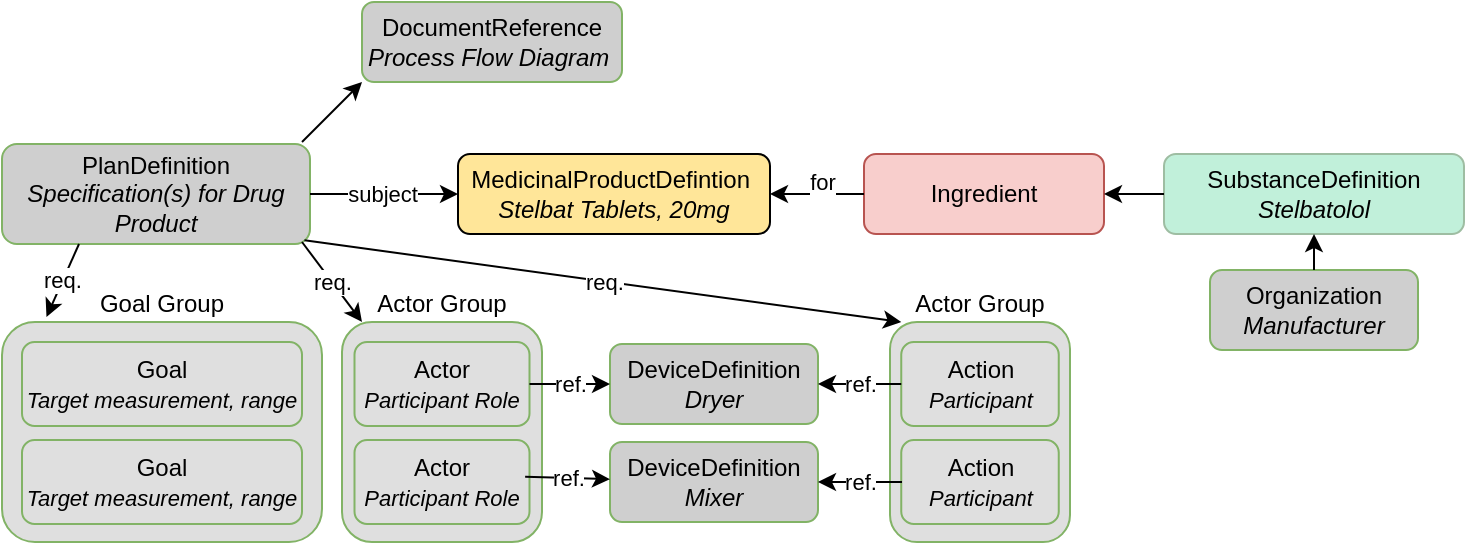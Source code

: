 <mxfile version="21.6.5" type="device">
  <diagram id="C5RBs43oDa-KdzZeNtuy" name="Page-1">
    <mxGraphModel dx="1220" dy="1997" grid="1" gridSize="10" guides="1" tooltips="1" connect="1" arrows="1" fold="1" page="1" pageScale="1" pageWidth="827" pageHeight="1169" math="0" shadow="0">
      <root>
        <mxCell id="WIyWlLk6GJQsqaUBKTNV-0" />
        <mxCell id="WIyWlLk6GJQsqaUBKTNV-1" parent="WIyWlLk6GJQsqaUBKTNV-0" />
        <mxCell id="PtvGfc8u3fFPzmpzfyYF-7" value="MedicinalProductDefintion&amp;nbsp;&lt;br&gt;&lt;i&gt;Stelbat Tablets, 20mg&lt;/i&gt;" style="rounded=1;whiteSpace=wrap;html=1;fontSize=12;glass=0;strokeWidth=1;shadow=0;fillColor=#ffe699;" parent="WIyWlLk6GJQsqaUBKTNV-1" vertex="1">
          <mxGeometry x="238" y="-84" width="156" height="40" as="geometry" />
        </mxCell>
        <mxCell id="PtvGfc8u3fFPzmpzfyYF-18" value="PlanDefinition&lt;br&gt;&lt;i&gt;&lt;font style=&quot;font-size: 12px;&quot;&gt;Specification(s) for Drug Product&lt;/font&gt;&lt;/i&gt;" style="rounded=1;whiteSpace=wrap;html=1;fontSize=12;glass=0;strokeWidth=1;shadow=0;fillColor=#cfcfcf;strokeColor=#82b366;" parent="WIyWlLk6GJQsqaUBKTNV-1" vertex="1">
          <mxGeometry x="10" y="-89" width="154" height="50" as="geometry" />
        </mxCell>
        <mxCell id="Kh6UWCqLEouyqFOK7ntM-8" value="" style="endArrow=classic;html=1;rounded=0;entryX=0;entryY=0.5;entryDx=0;entryDy=0;verticalAlign=middle;align=center;" parent="WIyWlLk6GJQsqaUBKTNV-1" target="PtvGfc8u3fFPzmpzfyYF-7" edge="1">
          <mxGeometry width="50" height="50" relative="1" as="geometry">
            <mxPoint x="164" y="-64" as="sourcePoint" />
            <mxPoint x="250" y="50" as="targetPoint" />
          </mxGeometry>
        </mxCell>
        <mxCell id="Kh6UWCqLEouyqFOK7ntM-28" value="subject" style="edgeLabel;html=1;align=center;verticalAlign=middle;resizable=0;points=[];" parent="Kh6UWCqLEouyqFOK7ntM-8" vertex="1" connectable="0">
          <mxGeometry x="0.238" y="-3" relative="1" as="geometry">
            <mxPoint x="-10" y="-3" as="offset" />
          </mxGeometry>
        </mxCell>
        <mxCell id="Kh6UWCqLEouyqFOK7ntM-25" value="Ingredient" style="rounded=1;whiteSpace=wrap;html=1;fontSize=12;glass=0;strokeWidth=1;shadow=0;fillColor=#f8cecc;strokeColor=#b85450;" parent="WIyWlLk6GJQsqaUBKTNV-1" vertex="1">
          <mxGeometry x="441" y="-84" width="120" height="40" as="geometry" />
        </mxCell>
        <mxCell id="Kh6UWCqLEouyqFOK7ntM-26" value="for" style="endArrow=classic;html=1;rounded=0;entryX=1;entryY=0.5;entryDx=0;entryDy=0;exitX=0;exitY=0.5;exitDx=0;exitDy=0;align=center;verticalAlign=middle;" parent="WIyWlLk6GJQsqaUBKTNV-1" source="Kh6UWCqLEouyqFOK7ntM-25" target="PtvGfc8u3fFPzmpzfyYF-7" edge="1">
          <mxGeometry x="-0.106" y="-6" width="50" height="50" relative="1" as="geometry">
            <mxPoint x="461.43" y="-50" as="sourcePoint" />
            <mxPoint x="386" y="-60" as="targetPoint" />
            <mxPoint as="offset" />
          </mxGeometry>
        </mxCell>
        <mxCell id="IEeFdyCGopTc3gh3-DFE-2" value="SubstanceDefinition&lt;br&gt;&lt;i&gt;Stelbatolol&lt;/i&gt;&lt;span title=&quot;&lt;Bundle&gt;&lt;br/&gt;&amp;nbsp;&amp;nbsp;&amp;nbsp;&amp;nbsp;&lt;entry&gt;&lt;br/&gt;&amp;nbsp;&amp;nbsp;&amp;nbsp;&amp;nbsp;&amp;nbsp;&amp;nbsp;&amp;nbsp;&amp;nbsp;&lt;resource&gt;&lt;br/&gt;&amp;nbsp;&amp;nbsp;&amp;nbsp;&amp;nbsp;&amp;nbsp;&amp;nbsp;&amp;nbsp;&amp;nbsp;&amp;nbsp;&amp;nbsp;&amp;nbsp;&amp;nbsp;&lt;PlanDefinition&gt;&lt;br/&gt;&amp;nbsp;&amp;nbsp;&amp;nbsp;&amp;nbsp;&amp;nbsp;&amp;nbsp;&amp;nbsp;&amp;nbsp;&amp;nbsp;&amp;nbsp;&amp;nbsp;&amp;nbsp;&amp;nbsp;&amp;nbsp;&amp;nbsp;&amp;nbsp;&lt;id value=&amp;quot;specificationProtocol&amp;quot;/&gt;&lt;br/&gt;&amp;nbsp;&amp;nbsp;&amp;nbsp;&amp;nbsp;&amp;nbsp;&amp;nbsp;&amp;nbsp;&amp;nbsp;&amp;nbsp;&amp;nbsp;&amp;nbsp;&amp;nbsp;&amp;nbsp;&amp;nbsp;&amp;nbsp;&amp;nbsp;&lt;!--extension url=&amp;quot;http://nprogram.co.uk/fhir/extension/viewer/businessName&amp;quot;&gt;&lt;br/&gt;                    &lt;valueString value=&amp;quot;Section 11 - Stability Study - Protocol&amp;quot;/&gt;&lt;br/&gt;                &lt;/extension--&gt;&lt;br/&gt;&amp;nbsp;&amp;nbsp;&amp;nbsp;&amp;nbsp;&amp;nbsp;&amp;nbsp;&amp;nbsp;&amp;nbsp;&amp;nbsp;&amp;nbsp;&amp;nbsp;&amp;nbsp;&amp;nbsp;&amp;nbsp;&amp;nbsp;&amp;nbsp;&lt;title value=&amp;quot;SPECIFICATION(S) FOR DRUG PRODUCT&amp;quot;/&gt;&lt;br/&gt;&amp;nbsp;&amp;nbsp;&amp;nbsp;&amp;nbsp;&amp;nbsp;&amp;nbsp;&amp;nbsp;&amp;nbsp;&amp;nbsp;&amp;nbsp;&amp;nbsp;&amp;nbsp;&amp;nbsp;&amp;nbsp;&amp;nbsp;&amp;nbsp;&lt;status value=&amp;quot;active&amp;quot;/&gt;&lt;br/&gt;&amp;nbsp;&amp;nbsp;&amp;nbsp;&amp;nbsp;&amp;nbsp;&amp;nbsp;&amp;nbsp;&amp;nbsp;&amp;nbsp;&amp;nbsp;&amp;nbsp;&amp;nbsp;&amp;nbsp;&amp;nbsp;&amp;nbsp;&amp;nbsp;&lt;subjectReference&gt;&lt;br/&gt;&amp;nbsp;&amp;nbsp;&amp;nbsp;&amp;nbsp;&amp;nbsp;&amp;nbsp;&amp;nbsp;&amp;nbsp;&amp;nbsp;&amp;nbsp;&amp;nbsp;&amp;nbsp;&amp;nbsp;&amp;nbsp;&amp;nbsp;&amp;nbsp;&amp;nbsp;&amp;nbsp;&amp;nbsp;&amp;nbsp;&lt;reference value=&amp;quot;MedicinalProductDefinition/product&amp;quot;/&gt;&lt;br/&gt;&amp;nbsp;&amp;nbsp;&amp;nbsp;&amp;nbsp;&amp;nbsp;&amp;nbsp;&amp;nbsp;&amp;nbsp;&amp;nbsp;&amp;nbsp;&amp;nbsp;&amp;nbsp;&amp;nbsp;&amp;nbsp;&amp;nbsp;&amp;nbsp;&lt;/subjectReference&gt;&lt;br/&gt;&amp;nbsp;&amp;nbsp;&amp;nbsp;&amp;nbsp;&amp;nbsp;&amp;nbsp;&amp;nbsp;&amp;nbsp;&amp;nbsp;&amp;nbsp;&amp;nbsp;&amp;nbsp;&amp;nbsp;&amp;nbsp;&amp;nbsp;&amp;nbsp;&lt;description value=&amp;quot;Narrative description of specifications&amp;quot;/&gt;&lt;br/&gt;&amp;nbsp;&amp;nbsp;&amp;nbsp;&amp;nbsp;&amp;nbsp;&amp;nbsp;&amp;nbsp;&amp;nbsp;&amp;nbsp;&amp;nbsp;&amp;nbsp;&amp;nbsp;&amp;nbsp;&amp;nbsp;&amp;nbsp;&amp;nbsp;&lt;!-- new &amp;quot;tabular&amp;quot; style --&gt;&lt;br/&gt;&amp;nbsp;&amp;nbsp;&amp;nbsp;&amp;nbsp;&amp;nbsp;&amp;nbsp;&amp;nbsp;&amp;nbsp;&amp;nbsp;&amp;nbsp;&amp;nbsp;&amp;nbsp;&amp;nbsp;&amp;nbsp;&amp;nbsp;&amp;nbsp;&lt;action&gt;&lt;br/&gt;&amp;nbsp;&amp;nbsp;&amp;nbsp;&amp;nbsp;&amp;nbsp;&amp;nbsp;&amp;nbsp;&amp;nbsp;&amp;nbsp;&amp;nbsp;&amp;nbsp;&amp;nbsp;&amp;nbsp;&amp;nbsp;&amp;nbsp;&amp;nbsp;&amp;nbsp;&amp;nbsp;&amp;nbsp;&amp;nbsp;&lt;!-- this is then entire thing --&gt;&lt;br/&gt;&amp;nbsp;&amp;nbsp;&amp;nbsp;&amp;nbsp;&amp;nbsp;&amp;nbsp;&amp;nbsp;&amp;nbsp;&amp;nbsp;&amp;nbsp;&amp;nbsp;&amp;nbsp;&amp;nbsp;&amp;nbsp;&amp;nbsp;&amp;nbsp;&amp;nbsp;&amp;nbsp;&amp;nbsp;&amp;nbsp;&lt;title value=&amp;quot;Specification(s) for Drug Product&amp;quot;/&gt;&lt;br/&gt;&amp;nbsp;&amp;nbsp;&amp;nbsp;&amp;nbsp;&amp;nbsp;&amp;nbsp;&amp;nbsp;&amp;nbsp;&amp;nbsp;&amp;nbsp;&amp;nbsp;&amp;nbsp;&amp;nbsp;&amp;nbsp;&amp;nbsp;&amp;nbsp;&amp;nbsp;&amp;nbsp;&amp;nbsp;&amp;nbsp;&lt;code&gt;&lt;br/&gt;&amp;nbsp;&amp;nbsp;&amp;nbsp;&amp;nbsp;&amp;nbsp;&amp;nbsp;&amp;nbsp;&amp;nbsp;&amp;nbsp;&amp;nbsp;&amp;nbsp;&amp;nbsp;&amp;nbsp;&amp;nbsp;&amp;nbsp;&amp;nbsp;&amp;nbsp;&amp;nbsp;&amp;nbsp;&amp;nbsp;&amp;nbsp;&amp;nbsp;&amp;nbsp;&amp;nbsp;&lt;text value=&amp;quot;Overall set of actions&amp;quot;/&gt;&lt;br/&gt;&amp;nbsp;&amp;nbsp;&amp;nbsp;&amp;nbsp;&amp;nbsp;&amp;nbsp;&amp;nbsp;&amp;nbsp;&amp;nbsp;&amp;nbsp;&amp;nbsp;&amp;nbsp;&amp;nbsp;&amp;nbsp;&amp;nbsp;&amp;nbsp;&amp;nbsp;&amp;nbsp;&amp;nbsp;&amp;nbsp;&lt;/code&gt;&lt;br/&gt;&amp;nbsp;&amp;nbsp;&amp;nbsp;&amp;nbsp;&amp;nbsp;&amp;nbsp;&amp;nbsp;&amp;nbsp;&amp;nbsp;&amp;nbsp;&amp;nbsp;&amp;nbsp;&amp;nbsp;&amp;nbsp;&amp;nbsp;&amp;nbsp;&amp;nbsp;&amp;nbsp;&amp;nbsp;&amp;nbsp;&lt;action&gt;&lt;br/&gt;&amp;nbsp;&amp;nbsp;&amp;nbsp;&amp;nbsp;&amp;nbsp;&amp;nbsp;&amp;nbsp;&amp;nbsp;&amp;nbsp;&amp;nbsp;&amp;nbsp;&amp;nbsp;&amp;nbsp;&amp;nbsp;&amp;nbsp;&amp;nbsp;&amp;nbsp;&amp;nbsp;&amp;nbsp;&amp;nbsp;&amp;nbsp;&amp;nbsp;&amp;nbsp;&amp;nbsp;&lt;title value=&amp;quot;Release&amp;quot;/&gt;&lt;br/&gt;&amp;nbsp;&amp;nbsp;&amp;nbsp;&amp;nbsp;&amp;nbsp;&amp;nbsp;&amp;nbsp;&amp;nbsp;&amp;nbsp;&amp;nbsp;&amp;nbsp;&amp;nbsp;&amp;nbsp;&amp;nbsp;&amp;nbsp;&amp;nbsp;&amp;nbsp;&amp;nbsp;&amp;nbsp;&amp;nbsp;&amp;nbsp;&amp;nbsp;&amp;nbsp;&amp;nbsp;&lt;code&gt;&lt;br/&gt;&amp;nbsp;&amp;nbsp;&amp;nbsp;&amp;nbsp;&amp;nbsp;&amp;nbsp;&amp;nbsp;&amp;nbsp;&amp;nbsp;&amp;nbsp;&amp;nbsp;&amp;nbsp;&amp;nbsp;&amp;nbsp;&amp;nbsp;&amp;nbsp;&amp;nbsp;&amp;nbsp;&amp;nbsp;&amp;nbsp;&amp;nbsp;&amp;nbsp;&amp;nbsp;&amp;nbsp;&amp;nbsp;&amp;nbsp;&amp;nbsp;&amp;nbsp;&lt;text value=&amp;quot;Timing Group&amp;quot;/&gt;&lt;br/&gt;&amp;nbsp;&amp;nbsp;&amp;nbsp;&amp;nbsp;&amp;nbsp;&amp;nbsp;&amp;nbsp;&amp;nbsp;&amp;nbsp;&amp;nbsp;&amp;nbsp;&amp;nbsp;&amp;nbsp;&amp;nbsp;&amp;nbsp;&amp;nbsp;&amp;nbsp;&amp;nbsp;&amp;nbsp;&amp;nbsp;&amp;nbsp;&amp;nbsp;&amp;nbsp;&amp;nbsp;&lt;/code&gt;&lt;br/&gt;&amp;nbsp;&amp;nbsp;&amp;nbsp;&amp;nbsp;&amp;nbsp;&amp;nbsp;&amp;nbsp;&amp;nbsp;&amp;nbsp;&amp;nbsp;&amp;nbsp;&amp;nbsp;&amp;nbsp;&amp;nbsp;&amp;nbsp;&amp;nbsp;&amp;nbsp;&amp;nbsp;&amp;nbsp;&amp;nbsp;&amp;nbsp;&amp;nbsp;&amp;nbsp;&amp;nbsp;&lt;timingTiming&gt;&lt;br/&gt;&amp;nbsp;&amp;nbsp;&amp;nbsp;&amp;nbsp;&amp;nbsp;&amp;nbsp;&amp;nbsp;&amp;nbsp;&amp;nbsp;&amp;nbsp;&amp;nbsp;&amp;nbsp;&amp;nbsp;&amp;nbsp;&amp;nbsp;&amp;nbsp;&amp;nbsp;&amp;nbsp;&amp;nbsp;&amp;nbsp;&amp;nbsp;&amp;nbsp;&amp;nbsp;&amp;nbsp;&amp;nbsp;&amp;nbsp;&amp;nbsp;&amp;nbsp;&lt;code&gt;&lt;br/&gt;&amp;nbsp;&amp;nbsp;&amp;nbsp;&amp;nbsp;&amp;nbsp;&amp;nbsp;&amp;nbsp;&amp;nbsp;&amp;nbsp;&amp;nbsp;&amp;nbsp;&amp;nbsp;&amp;nbsp;&amp;nbsp;&amp;nbsp;&amp;nbsp;&amp;nbsp;&amp;nbsp;&amp;nbsp;&amp;nbsp;&amp;nbsp;&amp;nbsp;&amp;nbsp;&amp;nbsp;&amp;nbsp;&amp;nbsp;&amp;nbsp;&amp;nbsp;&amp;nbsp;&amp;nbsp;&amp;nbsp;&amp;nbsp;&lt;text value=&amp;quot;Release time&amp;quot;/&gt;&lt;br/&gt;&amp;nbsp;&amp;nbsp;&amp;nbsp;&amp;nbsp;&amp;nbsp;&amp;nbsp;&amp;nbsp;&amp;nbsp;&amp;nbsp;&amp;nbsp;&amp;nbsp;&amp;nbsp;&amp;nbsp;&amp;nbsp;&amp;nbsp;&amp;nbsp;&amp;nbsp;&amp;nbsp;&amp;nbsp;&amp;nbsp;&amp;nbsp;&amp;nbsp;&amp;nbsp;&amp;nbsp;&amp;nbsp;&amp;nbsp;&amp;nbsp;&amp;nbsp;&lt;/code&gt;&lt;br/&gt;&amp;nbsp;&amp;nbsp;&amp;nbsp;&amp;nbsp;&amp;nbsp;&amp;nbsp;&amp;nbsp;&amp;nbsp;&amp;nbsp;&amp;nbsp;&amp;nbsp;&amp;nbsp;&amp;nbsp;&amp;nbsp;&amp;nbsp;&amp;nbsp;&amp;nbsp;&amp;nbsp;&amp;nbsp;&amp;nbsp;&amp;nbsp;&amp;nbsp;&amp;nbsp;&amp;nbsp;&lt;/timingTiming&gt;&lt;br/&gt;&amp;nbsp;&amp;nbsp;&amp;nbsp;&amp;nbsp;&amp;nbsp;&amp;nbsp;&amp;nbsp;&amp;nbsp;&amp;nbsp;&amp;nbsp;&amp;nbsp;&amp;nbsp;&amp;nbsp;&amp;nbsp;&amp;nbsp;&amp;nbsp;&amp;nbsp;&amp;nbsp;&amp;nbsp;&amp;nbsp;&amp;nbsp;&amp;nbsp;&amp;nbsp;&amp;nbsp;&lt;action&gt;&lt;br/&gt;&amp;nbsp;&amp;nbsp;&amp;nbsp;&amp;nbsp;&amp;nbsp;&amp;nbsp;&amp;nbsp;&amp;nbsp;&amp;nbsp;&amp;nbsp;&amp;nbsp;&amp;nbsp;&amp;nbsp;&amp;nbsp;&amp;nbsp;&amp;nbsp;&amp;nbsp;&amp;nbsp;&amp;nbsp;&amp;nbsp;&amp;nbsp;&amp;nbsp;&amp;nbsp;&amp;nbsp;&amp;nbsp;&amp;nbsp;&amp;nbsp;&amp;nbsp;&lt;code&gt;&lt;br/&gt;&amp;nbsp;&amp;nbsp;&amp;nbsp;&amp;nbsp;&amp;nbsp;&amp;nbsp;&amp;nbsp;&amp;nbsp;&amp;nbsp;&amp;nbsp;&amp;nbsp;&amp;nbsp;&amp;nbsp;&amp;nbsp;&amp;nbsp;&amp;nbsp;&amp;nbsp;&amp;nbsp;&amp;nbsp;&amp;nbsp;&amp;nbsp;&amp;nbsp;&amp;nbsp;&amp;nbsp;&amp;nbsp;&amp;nbsp;&amp;nbsp;&amp;nbsp;&amp;nbsp;&amp;nbsp;&amp;nbsp;&amp;nbsp;&lt;text value=&amp;quot;Test&amp;quot;/&gt;&lt;br/&gt;&amp;nbsp;&amp;nbsp;&amp;nbsp;&amp;nbsp;&amp;nbsp;&amp;nbsp;&amp;nbsp;&amp;nbsp;&amp;nbsp;&amp;nbsp;&amp;nbsp;&amp;nbsp;&amp;nbsp;&amp;nbsp;&amp;nbsp;&amp;nbsp;&amp;nbsp;&amp;nbsp;&amp;nbsp;&amp;nbsp;&amp;nbsp;&amp;nbsp;&amp;nbsp;&amp;nbsp;&amp;nbsp;&amp;nbsp;&amp;nbsp;&amp;nbsp;&lt;/code&gt;&lt;br/&gt;&amp;nbsp;&amp;nbsp;&amp;nbsp;&amp;nbsp;&amp;nbsp;&amp;nbsp;&amp;nbsp;&amp;nbsp;&amp;nbsp;&amp;nbsp;&amp;nbsp;&amp;nbsp;&amp;nbsp;&amp;nbsp;&amp;nbsp;&amp;nbsp;&amp;nbsp;&amp;nbsp;&amp;nbsp;&amp;nbsp;&amp;nbsp;&amp;nbsp;&amp;nbsp;&amp;nbsp;&amp;nbsp;&amp;nbsp;&amp;nbsp;&amp;nbsp;&lt;definitionCanonical value=&amp;quot;ObservationDefinition/Description&amp;quot;/&gt;&lt;br/&gt;&amp;nbsp;&amp;nbsp;&amp;nbsp;&amp;nbsp;&amp;nbsp;&amp;nbsp;&amp;nbsp;&amp;nbsp;&amp;nbsp;&amp;nbsp;&amp;nbsp;&amp;nbsp;&amp;nbsp;&amp;nbsp;&amp;nbsp;&amp;nbsp;&amp;nbsp;&amp;nbsp;&amp;nbsp;&amp;nbsp;&amp;nbsp;&amp;nbsp;&amp;nbsp;&amp;nbsp;&lt;/action&gt;&lt;br/&gt;&amp;nbsp;&amp;nbsp;&amp;nbsp;&amp;nbsp;&amp;nbsp;&amp;nbsp;&amp;nbsp;&amp;nbsp;&amp;nbsp;&amp;nbsp;&amp;nbsp;&amp;nbsp;&amp;nbsp;&amp;nbsp;&amp;nbsp;&amp;nbsp;&amp;nbsp;&amp;nbsp;&amp;nbsp;&amp;nbsp;&amp;nbsp;&amp;nbsp;&amp;nbsp;&amp;nbsp;&lt;action&gt;&lt;br/&gt;&amp;nbsp;&amp;nbsp;&amp;nbsp;&amp;nbsp;&amp;nbsp;&amp;nbsp;&amp;nbsp;&amp;nbsp;&amp;nbsp;&amp;nbsp;&amp;nbsp;&amp;nbsp;&amp;nbsp;&amp;nbsp;&amp;nbsp;&amp;nbsp;&amp;nbsp;&amp;nbsp;&amp;nbsp;&amp;nbsp;&amp;nbsp;&amp;nbsp;&amp;nbsp;&amp;nbsp;&amp;nbsp;&amp;nbsp;&amp;nbsp;&amp;nbsp;&lt;code&gt;&lt;br/&gt;&amp;nbsp;&amp;nbsp;&amp;nbsp;&amp;nbsp;&amp;nbsp;&amp;nbsp;&amp;nbsp;&amp;nbsp;&amp;nbsp;&amp;nbsp;&amp;nbsp;&amp;nbsp;&amp;nbsp;&amp;nbsp;&amp;nbsp;&amp;nbsp;&amp;nbsp;&amp;nbsp;&amp;nbsp;&amp;nbsp;&amp;nbsp;&amp;nbsp;&amp;nbsp;&amp;nbsp;&amp;nbsp;&amp;nbsp;&amp;nbsp;&amp;nbsp;&amp;nbsp;&amp;nbsp;&amp;nbsp;&amp;nbsp;&lt;text value=&amp;quot;Test&amp;quot;/&gt;&lt;br/&gt;&amp;nbsp;&amp;nbsp;&amp;nbsp;&amp;nbsp;&amp;nbsp;&amp;nbsp;&amp;nbsp;&amp;nbsp;&amp;nbsp;&amp;nbsp;&amp;nbsp;&amp;nbsp;&amp;nbsp;&amp;nbsp;&amp;nbsp;&amp;nbsp;&amp;nbsp;&amp;nbsp;&amp;nbsp;&amp;nbsp;&amp;nbsp;&amp;nbsp;&amp;nbsp;&amp;nbsp;&amp;nbsp;&amp;nbsp;&amp;nbsp;&amp;nbsp;&lt;/code&gt;&lt;br/&gt;&amp;nbsp;&amp;nbsp;&amp;nbsp;&amp;nbsp;&amp;nbsp;&amp;nbsp;&amp;nbsp;&amp;nbsp;&amp;nbsp;&amp;nbsp;&amp;nbsp;&amp;nbsp;&amp;nbsp;&amp;nbsp;&amp;nbsp;&amp;nbsp;&amp;nbsp;&amp;nbsp;&amp;nbsp;&amp;nbsp;&amp;nbsp;&amp;nbsp;&amp;nbsp;&amp;nbsp;&amp;nbsp;&amp;nbsp;&amp;nbsp;&amp;nbsp;&lt;definitionCanonical value=&amp;quot;ObservationDefinition/Identification&amp;quot;/&gt;&lt;br/&gt;&amp;nbsp;&amp;nbsp;&amp;nbsp;&amp;nbsp;&amp;nbsp;&amp;nbsp;&amp;nbsp;&amp;nbsp;&amp;nbsp;&amp;nbsp;&amp;nbsp;&amp;nbsp;&amp;nbsp;&amp;nbsp;&amp;nbsp;&amp;nbsp;&amp;nbsp;&amp;nbsp;&amp;nbsp;&amp;nbsp;&amp;nbsp;&amp;nbsp;&amp;nbsp;&amp;nbsp;&lt;/action&gt;&lt;br/&gt;&amp;nbsp;&amp;nbsp;&amp;nbsp;&amp;nbsp;&amp;nbsp;&amp;nbsp;&amp;nbsp;&amp;nbsp;&amp;nbsp;&amp;nbsp;&amp;nbsp;&amp;nbsp;&amp;nbsp;&amp;nbsp;&amp;nbsp;&amp;nbsp;&amp;nbsp;&amp;nbsp;&amp;nbsp;&amp;nbsp;&amp;nbsp;&amp;nbsp;&amp;nbsp;&amp;nbsp;&lt;action&gt;&lt;br/&gt;&amp;nbsp;&amp;nbsp;&amp;nbsp;&amp;nbsp;&amp;nbsp;&amp;nbsp;&amp;nbsp;&amp;nbsp;&amp;nbsp;&amp;nbsp;&amp;nbsp;&amp;nbsp;&amp;nbsp;&amp;nbsp;&amp;nbsp;&amp;nbsp;&amp;nbsp;&amp;nbsp;&amp;nbsp;&amp;nbsp;&amp;nbsp;&amp;nbsp;&amp;nbsp;&amp;nbsp;&amp;nbsp;&amp;nbsp;&amp;nbsp;&amp;nbsp;&lt;code&gt;&lt;br/&gt;&amp;nbsp;&amp;nbsp;&amp;nbsp;&amp;nbsp;&amp;nbsp;&amp;nbsp;&amp;nbsp;&amp;nbsp;&amp;nbsp;&amp;nbsp;&amp;nbsp;&amp;nbsp;&amp;nbsp;&amp;nbsp;&amp;nbsp;&amp;nbsp;&amp;nbsp;&amp;nbsp;&amp;nbsp;&amp;nbsp;&amp;nbsp;&amp;nbsp;&amp;nbsp;&amp;nbsp;&amp;nbsp;&amp;nbsp;&amp;nbsp;&amp;nbsp;&amp;nbsp;&amp;nbsp;&amp;nbsp;&amp;nbsp;&lt;text value=&amp;quot;Test&amp;quot;/&gt;&lt;br/&gt;&amp;nbsp;&amp;nbsp;&amp;nbsp;&amp;nbsp;&amp;nbsp;&amp;nbsp;&amp;nbsp;&amp;nbsp;&amp;nbsp;&amp;nbsp;&amp;nbsp;&amp;nbsp;&amp;nbsp;&amp;nbsp;&amp;nbsp;&amp;nbsp;&amp;nbsp;&amp;nbsp;&amp;nbsp;&amp;nbsp;&amp;nbsp;&amp;nbsp;&amp;nbsp;&amp;nbsp;&amp;nbsp;&amp;nbsp;&amp;nbsp;&amp;nbsp;&lt;/code&gt;&lt;br/&gt;&amp;nbsp;&amp;nbsp;&amp;nbsp;&amp;nbsp;&amp;nbsp;&amp;nbsp;&amp;nbsp;&amp;nbsp;&amp;nbsp;&amp;nbsp;&amp;nbsp;&amp;nbsp;&amp;nbsp;&amp;nbsp;&amp;nbsp;&amp;nbsp;&amp;nbsp;&amp;nbsp;&amp;nbsp;&amp;nbsp;&amp;nbsp;&amp;nbsp;&amp;nbsp;&amp;nbsp;&amp;nbsp;&amp;nbsp;&amp;nbsp;&amp;nbsp;&lt;definitionCanonical value=&amp;quot;ObservationDefinition/Assay&amp;quot;/&gt;&lt;br/&gt;&amp;nbsp;&amp;nbsp;&amp;nbsp;&amp;nbsp;&amp;nbsp;&amp;nbsp;&amp;nbsp;&amp;nbsp;&amp;nbsp;&amp;nbsp;&amp;nbsp;&amp;nbsp;&amp;nbsp;&amp;nbsp;&amp;nbsp;&amp;nbsp;&amp;nbsp;&amp;nbsp;&amp;nbsp;&amp;nbsp;&amp;nbsp;&amp;nbsp;&amp;nbsp;&amp;nbsp;&lt;/action&gt;&lt;br/&gt;&amp;nbsp;&amp;nbsp;&amp;nbsp;&amp;nbsp;&amp;nbsp;&amp;nbsp;&amp;nbsp;&amp;nbsp;&amp;nbsp;&amp;nbsp;&amp;nbsp;&amp;nbsp;&amp;nbsp;&amp;nbsp;&amp;nbsp;&amp;nbsp;&amp;nbsp;&amp;nbsp;&amp;nbsp;&amp;nbsp;&amp;nbsp;&amp;nbsp;&amp;nbsp;&amp;nbsp;&lt;action&gt;&lt;br/&gt;&amp;nbsp;&amp;nbsp;&amp;nbsp;&amp;nbsp;&amp;nbsp;&amp;nbsp;&amp;nbsp;&amp;nbsp;&amp;nbsp;&amp;nbsp;&amp;nbsp;&amp;nbsp;&amp;nbsp;&amp;nbsp;&amp;nbsp;&amp;nbsp;&amp;nbsp;&amp;nbsp;&amp;nbsp;&amp;nbsp;&amp;nbsp;&amp;nbsp;&amp;nbsp;&amp;nbsp;&amp;nbsp;&amp;nbsp;&amp;nbsp;&amp;nbsp;&lt;code&gt;&lt;br/&gt;&amp;nbsp;&amp;nbsp;&amp;nbsp;&amp;nbsp;&amp;nbsp;&amp;nbsp;&amp;nbsp;&amp;nbsp;&amp;nbsp;&amp;nbsp;&amp;nbsp;&amp;nbsp;&amp;nbsp;&amp;nbsp;&amp;nbsp;&amp;nbsp;&amp;nbsp;&amp;nbsp;&amp;nbsp;&amp;nbsp;&amp;nbsp;&amp;nbsp;&amp;nbsp;&amp;nbsp;&amp;nbsp;&amp;nbsp;&amp;nbsp;&amp;nbsp;&amp;nbsp;&amp;nbsp;&amp;nbsp;&amp;nbsp;&lt;text value=&amp;quot;Test&amp;quot;/&gt;&lt;br/&gt;&amp;nbsp;&amp;nbsp;&amp;nbsp;&amp;nbsp;&amp;nbsp;&amp;nbsp;&amp;nbsp;&amp;nbsp;&amp;nbsp;&amp;nbsp;&amp;nbsp;&amp;nbsp;&amp;nbsp;&amp;nbsp;&amp;nbsp;&amp;nbsp;&amp;nbsp;&amp;nbsp;&amp;nbsp;&amp;nbsp;&amp;nbsp;&amp;nbsp;&amp;nbsp;&amp;nbsp;&amp;nbsp;&amp;nbsp;&amp;nbsp;&amp;nbsp;&lt;/code&gt;&lt;br/&gt;&amp;nbsp;&amp;nbsp;&amp;nbsp;&amp;nbsp;&amp;nbsp;&amp;nbsp;&amp;nbsp;&amp;nbsp;&amp;nbsp;&amp;nbsp;&amp;nbsp;&amp;nbsp;&amp;nbsp;&amp;nbsp;&amp;nbsp;&amp;nbsp;&amp;nbsp;&amp;nbsp;&amp;nbsp;&amp;nbsp;&amp;nbsp;&amp;nbsp;&amp;nbsp;&amp;nbsp;&amp;nbsp;&amp;nbsp;&amp;nbsp;&amp;nbsp;&lt;definitionCanonical value=&amp;quot;ObservationDefinition/Degradation&amp;quot;/&gt;&lt;br/&gt;&amp;nbsp;&amp;nbsp;&amp;nbsp;&amp;nbsp;&amp;nbsp;&amp;nbsp;&amp;nbsp;&amp;nbsp;&amp;nbsp;&amp;nbsp;&amp;nbsp;&amp;nbsp;&amp;nbsp;&amp;nbsp;&amp;nbsp;&amp;nbsp;&amp;nbsp;&amp;nbsp;&amp;nbsp;&amp;nbsp;&amp;nbsp;&amp;nbsp;&amp;nbsp;&amp;nbsp;&lt;/action&gt;&lt;br/&gt;&amp;nbsp;&amp;nbsp;&amp;nbsp;&amp;nbsp;&amp;nbsp;&amp;nbsp;&amp;nbsp;&amp;nbsp;&amp;nbsp;&amp;nbsp;&amp;nbsp;&amp;nbsp;&amp;nbsp;&amp;nbsp;&amp;nbsp;&amp;nbsp;&amp;nbsp;&amp;nbsp;&amp;nbsp;&amp;nbsp;&amp;nbsp;&amp;nbsp;&amp;nbsp;&amp;nbsp;&lt;action&gt;&lt;br/&gt;&amp;nbsp;&amp;nbsp;&amp;nbsp;&amp;nbsp;&amp;nbsp;&amp;nbsp;&amp;nbsp;&amp;nbsp;&amp;nbsp;&amp;nbsp;&amp;nbsp;&amp;nbsp;&amp;nbsp;&amp;nbsp;&amp;nbsp;&amp;nbsp;&amp;nbsp;&amp;nbsp;&amp;nbsp;&amp;nbsp;&amp;nbsp;&amp;nbsp;&amp;nbsp;&amp;nbsp;&amp;nbsp;&amp;nbsp;&amp;nbsp;&amp;nbsp;&lt;code&gt;&lt;br/&gt;&amp;nbsp;&amp;nbsp;&amp;nbsp;&amp;nbsp;&amp;nbsp;&amp;nbsp;&amp;nbsp;&amp;nbsp;&amp;nbsp;&amp;nbsp;&amp;nbsp;&amp;nbsp;&amp;nbsp;&amp;nbsp;&amp;nbsp;&amp;nbsp;&amp;nbsp;&amp;nbsp;&amp;nbsp;&amp;nbsp;&amp;nbsp;&amp;nbsp;&amp;nbsp;&amp;nbsp;&amp;nbsp;&amp;nbsp;&amp;nbsp;&amp;nbsp;&amp;nbsp;&amp;nbsp;&amp;nbsp;&amp;nbsp;&lt;text value=&amp;quot;Test&amp;quot;/&gt;&lt;br/&gt;&amp;nbsp;&amp;nbsp;&amp;nbsp;&amp;nbsp;&amp;nbsp;&amp;nbsp;&amp;nbsp;&amp;nbsp;&amp;nbsp;&amp;nbsp;&amp;nbsp;&amp;nbsp;&amp;nbsp;&amp;nbsp;&amp;nbsp;&amp;nbsp;&amp;nbsp;&amp;nbsp;&amp;nbsp;&amp;nbsp;&amp;nbsp;&amp;nbsp;&amp;nbsp;&amp;nbsp;&amp;nbsp;&amp;nbsp;&amp;nbsp;&amp;nbsp;&lt;/code&gt;&lt;br/&gt;&amp;nbsp;&amp;nbsp;&amp;nbsp;&amp;nbsp;&amp;nbsp;&amp;nbsp;&amp;nbsp;&amp;nbsp;&amp;nbsp;&amp;nbsp;&amp;nbsp;&amp;nbsp;&amp;nbsp;&amp;nbsp;&amp;nbsp;&amp;nbsp;&amp;nbsp;&amp;nbsp;&amp;nbsp;&amp;nbsp;&amp;nbsp;&amp;nbsp;&amp;nbsp;&amp;nbsp;&amp;nbsp;&amp;nbsp;&amp;nbsp;&amp;nbsp;&lt;definitionCanonical value=&amp;quot;ObservationDefinition/Dissolution&amp;quot;/&gt;&lt;br/&gt;&amp;nbsp;&amp;nbsp;&amp;nbsp;&amp;nbsp;&amp;nbsp;&amp;nbsp;&amp;nbsp;&amp;nbsp;&amp;nbsp;&amp;nbsp;&amp;nbsp;&amp;nbsp;&amp;nbsp;&amp;nbsp;&amp;nbsp;&amp;nbsp;&amp;nbsp;&amp;nbsp;&amp;nbsp;&amp;nbsp;&amp;nbsp;&amp;nbsp;&amp;nbsp;&amp;nbsp;&lt;/action&gt;&lt;br/&gt;&amp;nbsp;&amp;nbsp;&amp;nbsp;&amp;nbsp;&amp;nbsp;&amp;nbsp;&amp;nbsp;&amp;nbsp;&amp;nbsp;&amp;nbsp;&amp;nbsp;&amp;nbsp;&amp;nbsp;&amp;nbsp;&amp;nbsp;&amp;nbsp;&amp;nbsp;&amp;nbsp;&amp;nbsp;&amp;nbsp;&amp;nbsp;&amp;nbsp;&amp;nbsp;&amp;nbsp;&lt;action&gt;&lt;br/&gt;&amp;nbsp;&amp;nbsp;&amp;nbsp;&amp;nbsp;&amp;nbsp;&amp;nbsp;&amp;nbsp;&amp;nbsp;&amp;nbsp;&amp;nbsp;&amp;nbsp;&amp;nbsp;&amp;nbsp;&amp;nbsp;&amp;nbsp;&amp;nbsp;&amp;nbsp;&amp;nbsp;&amp;nbsp;&amp;nbsp;&amp;nbsp;&amp;nbsp;&amp;nbsp;&amp;nbsp;&amp;nbsp;&amp;nbsp;&amp;nbsp;&amp;nbsp;&lt;code&gt;&lt;br/&gt;&amp;nbsp;&amp;nbsp;&amp;nbsp;&amp;nbsp;&amp;nbsp;&amp;nbsp;&amp;nbsp;&amp;nbsp;&amp;nbsp;&amp;nbsp;&amp;nbsp;&amp;nbsp;&amp;nbsp;&amp;nbsp;&amp;nbsp;&amp;nbsp;&amp;nbsp;&amp;nbsp;&amp;nbsp;&amp;nbsp;&amp;nbsp;&amp;nbsp;&amp;nbsp;&amp;nbsp;&amp;nbsp;&amp;nbsp;&amp;nbsp;&amp;nbsp;&amp;nbsp;&amp;nbsp;&amp;nbsp;&amp;nbsp;&lt;text value=&amp;quot;Test&amp;quot;/&gt;&lt;br/&gt;&amp;nbsp;&amp;nbsp;&amp;nbsp;&amp;nbsp;&amp;nbsp;&amp;nbsp;&amp;nbsp;&amp;nbsp;&amp;nbsp;&amp;nbsp;&amp;nbsp;&amp;nbsp;&amp;nbsp;&amp;nbsp;&amp;nbsp;&amp;nbsp;&amp;nbsp;&amp;nbsp;&amp;nbsp;&amp;nbsp;&amp;nbsp;&amp;nbsp;&amp;nbsp;&amp;nbsp;&amp;nbsp;&amp;nbsp;&amp;nbsp;&amp;nbsp;&lt;/code&gt;&lt;br/&gt;&amp;nbsp;&amp;nbsp;&amp;nbsp;&amp;nbsp;&amp;nbsp;&amp;nbsp;&amp;nbsp;&amp;nbsp;&amp;nbsp;&amp;nbsp;&amp;nbsp;&amp;nbsp;&amp;nbsp;&amp;nbsp;&amp;nbsp;&amp;nbsp;&amp;nbsp;&amp;nbsp;&amp;nbsp;&amp;nbsp;&amp;nbsp;&amp;nbsp;&amp;nbsp;&amp;nbsp;&amp;nbsp;&amp;nbsp;&amp;nbsp;&amp;nbsp;&lt;definitionCanonical value=&amp;quot;ObservationDefinition/Uniformity&amp;quot;/&gt;&lt;br/&gt;&amp;nbsp;&amp;nbsp;&amp;nbsp;&amp;nbsp;&amp;nbsp;&amp;nbsp;&amp;nbsp;&amp;nbsp;&amp;nbsp;&amp;nbsp;&amp;nbsp;&amp;nbsp;&amp;nbsp;&amp;nbsp;&amp;nbsp;&amp;nbsp;&amp;nbsp;&amp;nbsp;&amp;nbsp;&amp;nbsp;&amp;nbsp;&amp;nbsp;&amp;nbsp;&amp;nbsp;&lt;/action&gt;&lt;br/&gt;&amp;nbsp;&amp;nbsp;&amp;nbsp;&amp;nbsp;&amp;nbsp;&amp;nbsp;&amp;nbsp;&amp;nbsp;&amp;nbsp;&amp;nbsp;&amp;nbsp;&amp;nbsp;&amp;nbsp;&amp;nbsp;&amp;nbsp;&amp;nbsp;&amp;nbsp;&amp;nbsp;&amp;nbsp;&amp;nbsp;&amp;nbsp;&amp;nbsp;&amp;nbsp;&amp;nbsp;&lt;action&gt;&lt;br/&gt;&amp;nbsp;&amp;nbsp;&amp;nbsp;&amp;nbsp;&amp;nbsp;&amp;nbsp;&amp;nbsp;&amp;nbsp;&amp;nbsp;&amp;nbsp;&amp;nbsp;&amp;nbsp;&amp;nbsp;&amp;nbsp;&amp;nbsp;&amp;nbsp;&amp;nbsp;&amp;nbsp;&amp;nbsp;&amp;nbsp;&amp;nbsp;&amp;nbsp;&amp;nbsp;&amp;nbsp;&amp;nbsp;&amp;nbsp;&amp;nbsp;&amp;nbsp;&lt;code&gt;&lt;br/&gt;&amp;nbsp;&amp;nbsp;&amp;nbsp;&amp;nbsp;&amp;nbsp;&amp;nbsp;&amp;nbsp;&amp;nbsp;&amp;nbsp;&amp;nbsp;&amp;nbsp;&amp;nbsp;&amp;nbsp;&amp;nbsp;&amp;nbsp;&amp;nbsp;&amp;nbsp;&amp;nbsp;&amp;nbsp;&amp;nbsp;&amp;nbsp;&amp;nbsp;&amp;nbsp;&amp;nbsp;&amp;nbsp;&amp;nbsp;&amp;nbsp;&amp;nbsp;&amp;nbsp;&amp;nbsp;&amp;nbsp;&amp;nbsp;&lt;text value=&amp;quot;Test&amp;quot;/&gt;&lt;br/&gt;&amp;nbsp;&amp;nbsp;&amp;nbsp;&amp;nbsp;&amp;nbsp;&amp;nbsp;&amp;nbsp;&amp;nbsp;&amp;nbsp;&amp;nbsp;&amp;nbsp;&amp;nbsp;&amp;nbsp;&amp;nbsp;&amp;nbsp;&amp;nbsp;&amp;nbsp;&amp;nbsp;&amp;nbsp;&amp;nbsp;&amp;nbsp;&amp;nbsp;&amp;nbsp;&amp;nbsp;&amp;nbsp;&amp;nbsp;&amp;nbsp;&amp;nbsp;&lt;/code&gt;&lt;br/&gt;&amp;nbsp;&amp;nbsp;&amp;nbsp;&amp;nbsp;&amp;nbsp;&amp;nbsp;&amp;nbsp;&amp;nbsp;&amp;nbsp;&amp;nbsp;&amp;nbsp;&amp;nbsp;&amp;nbsp;&amp;nbsp;&amp;nbsp;&amp;nbsp;&amp;nbsp;&amp;nbsp;&amp;nbsp;&amp;nbsp;&amp;nbsp;&amp;nbsp;&amp;nbsp;&amp;nbsp;&amp;nbsp;&amp;nbsp;&amp;nbsp;&amp;nbsp;&lt;definitionCanonical value=&amp;quot;ObservationDefinition/Microbiological&amp;quot;/&gt;&lt;br/&gt;&amp;nbsp;&amp;nbsp;&amp;nbsp;&amp;nbsp;&amp;nbsp;&amp;nbsp;&amp;nbsp;&amp;nbsp;&amp;nbsp;&amp;nbsp;&amp;nbsp;&amp;nbsp;&amp;nbsp;&amp;nbsp;&amp;nbsp;&amp;nbsp;&amp;nbsp;&amp;nbsp;&amp;nbsp;&amp;nbsp;&amp;nbsp;&amp;nbsp;&amp;nbsp;&amp;nbsp;&lt;/action&gt;&lt;br/&gt;&amp;nbsp;&amp;nbsp;&amp;nbsp;&amp;nbsp;&amp;nbsp;&amp;nbsp;&amp;nbsp;&amp;nbsp;&amp;nbsp;&amp;nbsp;&amp;nbsp;&amp;nbsp;&amp;nbsp;&amp;nbsp;&amp;nbsp;&amp;nbsp;&amp;nbsp;&amp;nbsp;&amp;nbsp;&amp;nbsp;&amp;nbsp;&amp;nbsp;&amp;nbsp;&amp;nbsp;&lt;action&gt;&lt;br/&gt;&amp;nbsp;&amp;nbsp;&amp;nbsp;&amp;nbsp;&amp;nbsp;&amp;nbsp;&amp;nbsp;&amp;nbsp;&amp;nbsp;&amp;nbsp;&amp;nbsp;&amp;nbsp;&amp;nbsp;&amp;nbsp;&amp;nbsp;&amp;nbsp;&amp;nbsp;&amp;nbsp;&amp;nbsp;&amp;nbsp;&amp;nbsp;&amp;nbsp;&amp;nbsp;&amp;nbsp;&amp;nbsp;&amp;nbsp;&amp;nbsp;&amp;nbsp;&lt;code&gt;&lt;br/&gt;&amp;nbsp;&amp;nbsp;&amp;nbsp;&amp;nbsp;&amp;nbsp;&amp;nbsp;&amp;nbsp;&amp;nbsp;&amp;nbsp;&amp;nbsp;&amp;nbsp;&amp;nbsp;&amp;nbsp;&amp;nbsp;&amp;nbsp;&amp;nbsp;&amp;nbsp;&amp;nbsp;&amp;nbsp;&amp;nbsp;&amp;nbsp;&amp;nbsp;&amp;nbsp;&amp;nbsp;&amp;nbsp;&amp;nbsp;&amp;nbsp;&amp;nbsp;&amp;nbsp;&amp;nbsp;&amp;nbsp;&amp;nbsp;&lt;text value=&amp;quot;Test&amp;quot;/&gt;&lt;br/&gt;&amp;nbsp;&amp;nbsp;&amp;nbsp;&amp;nbsp;&amp;nbsp;&amp;nbsp;&amp;nbsp;&amp;nbsp;&amp;nbsp;&amp;nbsp;&amp;nbsp;&amp;nbsp;&amp;nbsp;&amp;nbsp;&amp;nbsp;&amp;nbsp;&amp;nbsp;&amp;nbsp;&amp;nbsp;&amp;nbsp;&amp;nbsp;&amp;nbsp;&amp;nbsp;&amp;nbsp;&amp;nbsp;&amp;nbsp;&amp;nbsp;&amp;nbsp;&lt;/code&gt;&lt;br/&gt;&amp;nbsp;&amp;nbsp;&amp;nbsp;&amp;nbsp;&amp;nbsp;&amp;nbsp;&amp;nbsp;&amp;nbsp;&amp;nbsp;&amp;nbsp;&amp;nbsp;&amp;nbsp;&amp;nbsp;&amp;nbsp;&amp;nbsp;&amp;nbsp;&amp;nbsp;&amp;nbsp;&amp;nbsp;&amp;nbsp;&amp;nbsp;&amp;nbsp;&amp;nbsp;&amp;nbsp;&amp;nbsp;&amp;nbsp;&amp;nbsp;&amp;nbsp;&lt;definitionCanonical value=&amp;quot;ObservationDefinition/Water&amp;quot;/&gt;&lt;br/&gt;&amp;nbsp;&amp;nbsp;&amp;nbsp;&amp;nbsp;&amp;nbsp;&amp;nbsp;&amp;nbsp;&amp;nbsp;&amp;nbsp;&amp;nbsp;&amp;nbsp;&amp;nbsp;&amp;nbsp;&amp;nbsp;&amp;nbsp;&amp;nbsp;&amp;nbsp;&amp;nbsp;&amp;nbsp;&amp;nbsp;&amp;nbsp;&amp;nbsp;&amp;nbsp;&amp;nbsp;&lt;/action&gt;&lt;br/&gt;&amp;nbsp;&amp;nbsp;&amp;nbsp;&amp;nbsp;&amp;nbsp;&amp;nbsp;&amp;nbsp;&amp;nbsp;&amp;nbsp;&amp;nbsp;&amp;nbsp;&amp;nbsp;&amp;nbsp;&amp;nbsp;&amp;nbsp;&amp;nbsp;&amp;nbsp;&amp;nbsp;&amp;nbsp;&amp;nbsp;&lt;/action&gt;&lt;br/&gt;&amp;nbsp;&amp;nbsp;&amp;nbsp;&amp;nbsp;&amp;nbsp;&amp;nbsp;&amp;nbsp;&amp;nbsp;&amp;nbsp;&amp;nbsp;&amp;nbsp;&amp;nbsp;&amp;nbsp;&amp;nbsp;&amp;nbsp;&amp;nbsp;&amp;nbsp;&amp;nbsp;&amp;nbsp;&amp;nbsp;&lt;action&gt;&lt;br/&gt;&amp;nbsp;&amp;nbsp;&amp;nbsp;&amp;nbsp;&amp;nbsp;&amp;nbsp;&amp;nbsp;&amp;nbsp;&amp;nbsp;&amp;nbsp;&amp;nbsp;&amp;nbsp;&amp;nbsp;&amp;nbsp;&amp;nbsp;&amp;nbsp;&amp;nbsp;&amp;nbsp;&amp;nbsp;&amp;nbsp;&amp;nbsp;&amp;nbsp;&amp;nbsp;&amp;nbsp;&lt;title value=&amp;quot;End of shelf life&amp;quot;/&gt;&lt;br/&gt;&amp;nbsp;&amp;nbsp;&amp;nbsp;&amp;nbsp;&amp;nbsp;&amp;nbsp;&amp;nbsp;&amp;nbsp;&amp;nbsp;&amp;nbsp;&amp;nbsp;&amp;nbsp;&amp;nbsp;&amp;nbsp;&amp;nbsp;&amp;nbsp;&amp;nbsp;&amp;nbsp;&amp;nbsp;&amp;nbsp;&amp;nbsp;&amp;nbsp;&amp;nbsp;&amp;nbsp;&lt;code&gt;&lt;br/&gt;&amp;nbsp;&amp;nbsp;&amp;nbsp;&amp;nbsp;&amp;nbsp;&amp;nbsp;&amp;nbsp;&amp;nbsp;&amp;nbsp;&amp;nbsp;&amp;nbsp;&amp;nbsp;&amp;nbsp;&amp;nbsp;&amp;nbsp;&amp;nbsp;&amp;nbsp;&amp;nbsp;&amp;nbsp;&amp;nbsp;&amp;nbsp;&amp;nbsp;&amp;nbsp;&amp;nbsp;&amp;nbsp;&amp;nbsp;&amp;nbsp;&amp;nbsp;&lt;text value=&amp;quot;Timing Group&amp;quot;/&gt;&lt;br/&gt;&amp;nbsp;&amp;nbsp;&amp;nbsp;&amp;nbsp;&amp;nbsp;&amp;nbsp;&amp;nbsp;&amp;nbsp;&amp;nbsp;&amp;nbsp;&amp;nbsp;&amp;nbsp;&amp;nbsp;&amp;nbsp;&amp;nbsp;&amp;nbsp;&amp;nbsp;&amp;nbsp;&amp;nbsp;&amp;nbsp;&amp;nbsp;&amp;nbsp;&amp;nbsp;&amp;nbsp;&lt;/code&gt;&lt;br/&gt;&amp;nbsp;&amp;nbsp;&amp;nbsp;&amp;nbsp;&amp;nbsp;&amp;nbsp;&amp;nbsp;&amp;nbsp;&amp;nbsp;&amp;nbsp;&amp;nbsp;&amp;nbsp;&amp;nbsp;&amp;nbsp;&amp;nbsp;&amp;nbsp;&amp;nbsp;&amp;nbsp;&amp;nbsp;&amp;nbsp;&amp;nbsp;&amp;nbsp;&amp;nbsp;&amp;nbsp;&lt;timingTiming&gt;&lt;br/&gt;&amp;nbsp;&amp;nbsp;&amp;nbsp;&amp;nbsp;&amp;nbsp;&amp;nbsp;&amp;nbsp;&amp;nbsp;&amp;nbsp;&amp;nbsp;&amp;nbsp;&amp;nbsp;&amp;nbsp;&amp;nbsp;&amp;nbsp;&amp;nbsp;&amp;nbsp;&amp;nbsp;&amp;nbsp;&amp;nbsp;&amp;nbsp;&amp;nbsp;&amp;nbsp;&amp;nbsp;&amp;nbsp;&amp;nbsp;&amp;nbsp;&amp;nbsp;&lt;code&gt;&lt;br/&gt;&amp;nbsp;&amp;nbsp;&amp;nbsp;&amp;nbsp;&amp;nbsp;&amp;nbsp;&amp;nbsp;&amp;nbsp;&amp;nbsp;&amp;nbsp;&amp;nbsp;&amp;nbsp;&amp;nbsp;&amp;nbsp;&amp;nbsp;&amp;nbsp;&amp;nbsp;&amp;nbsp;&amp;nbsp;&amp;nbsp;&amp;nbsp;&amp;nbsp;&amp;nbsp;&amp;nbsp;&amp;nbsp;&amp;nbsp;&amp;nbsp;&amp;nbsp;&amp;nbsp;&amp;nbsp;&amp;nbsp;&amp;nbsp;&lt;text value=&amp;quot;At end of shelf life&amp;quot;/&gt;&lt;br/&gt;&amp;nbsp;&amp;nbsp;&amp;nbsp;&amp;nbsp;&amp;nbsp;&amp;nbsp;&amp;nbsp;&amp;nbsp;&amp;nbsp;&amp;nbsp;&amp;nbsp;&amp;nbsp;&amp;nbsp;&amp;nbsp;&amp;nbsp;&amp;nbsp;&amp;nbsp;&amp;nbsp;&amp;nbsp;&amp;nbsp;&amp;nbsp;&amp;nbsp;&amp;nbsp;&amp;nbsp;&amp;nbsp;&amp;nbsp;&amp;nbsp;&amp;nbsp;&lt;/code&gt;&lt;br/&gt;&amp;nbsp;&amp;nbsp;&amp;nbsp;&amp;nbsp;&amp;nbsp;&amp;nbsp;&amp;nbsp;&amp;nbsp;&amp;nbsp;&amp;nbsp;&amp;nbsp;&amp;nbsp;&amp;nbsp;&amp;nbsp;&amp;nbsp;&amp;nbsp;&amp;nbsp;&amp;nbsp;&amp;nbsp;&amp;nbsp;&amp;nbsp;&amp;nbsp;&amp;nbsp;&amp;nbsp;&lt;/timingTiming&gt;&lt;br/&gt;&amp;nbsp;&amp;nbsp;&amp;nbsp;&amp;nbsp;&amp;nbsp;&amp;nbsp;&amp;nbsp;&amp;nbsp;&amp;nbsp;&amp;nbsp;&amp;nbsp;&amp;nbsp;&amp;nbsp;&amp;nbsp;&amp;nbsp;&amp;nbsp;&amp;nbsp;&amp;nbsp;&amp;nbsp;&amp;nbsp;&amp;nbsp;&amp;nbsp;&amp;nbsp;&amp;nbsp;&lt;action&gt;&lt;br/&gt;&amp;nbsp;&amp;nbsp;&amp;nbsp;&amp;nbsp;&amp;nbsp;&amp;nbsp;&amp;nbsp;&amp;nbsp;&amp;nbsp;&amp;nbsp;&amp;nbsp;&amp;nbsp;&amp;nbsp;&amp;nbsp;&amp;nbsp;&amp;nbsp;&amp;nbsp;&amp;nbsp;&amp;nbsp;&amp;nbsp;&amp;nbsp;&amp;nbsp;&amp;nbsp;&amp;nbsp;&amp;nbsp;&amp;nbsp;&amp;nbsp;&amp;nbsp;&lt;code&gt;&lt;br/&gt;&amp;nbsp;&amp;nbsp;&amp;nbsp;&amp;nbsp;&amp;nbsp;&amp;nbsp;&amp;nbsp;&amp;nbsp;&amp;nbsp;&amp;nbsp;&amp;nbsp;&amp;nbsp;&amp;nbsp;&amp;nbsp;&amp;nbsp;&amp;nbsp;&amp;nbsp;&amp;nbsp;&amp;nbsp;&amp;nbsp;&amp;nbsp;&amp;nbsp;&amp;nbsp;&amp;nbsp;&amp;nbsp;&amp;nbsp;&amp;nbsp;&amp;nbsp;&amp;nbsp;&amp;nbsp;&amp;nbsp;&amp;nbsp;&lt;text value=&amp;quot;Test&amp;quot;/&gt;&lt;br/&gt;&amp;nbsp;&amp;nbsp;&amp;nbsp;&amp;nbsp;&amp;nbsp;&amp;nbsp;&amp;nbsp;&amp;nbsp;&amp;nbsp;&amp;nbsp;&amp;nbsp;&amp;nbsp;&amp;nbsp;&amp;nbsp;&amp;nbsp;&amp;nbsp;&amp;nbsp;&amp;nbsp;&amp;nbsp;&amp;nbsp;&amp;nbsp;&amp;nbsp;&amp;nbsp;&amp;nbsp;&amp;nbsp;&amp;nbsp;&amp;nbsp;&amp;nbsp;&lt;/code&gt;&lt;br/&gt;&amp;nbsp;&amp;nbsp;&amp;nbsp;&amp;nbsp;&amp;nbsp;&amp;nbsp;&amp;nbsp;&amp;nbsp;&amp;nbsp;&amp;nbsp;&amp;nbsp;&amp;nbsp;&amp;nbsp;&amp;nbsp;&amp;nbsp;&amp;nbsp;&amp;nbsp;&amp;nbsp;&amp;nbsp;&amp;nbsp;&amp;nbsp;&amp;nbsp;&amp;nbsp;&amp;nbsp;&amp;nbsp;&amp;nbsp;&amp;nbsp;&amp;nbsp;&lt;definitionCanonical value=&amp;quot;ObservationDefinition/DescriptionEnd&amp;quot;/&gt;&lt;br/&gt;&amp;nbsp;&amp;nbsp;&amp;nbsp;&amp;nbsp;&amp;nbsp;&amp;nbsp;&amp;nbsp;&amp;nbsp;&amp;nbsp;&amp;nbsp;&amp;nbsp;&amp;nbsp;&amp;nbsp;&amp;nbsp;&amp;nbsp;&amp;nbsp;&amp;nbsp;&amp;nbsp;&amp;nbsp;&amp;nbsp;&amp;nbsp;&amp;nbsp;&amp;nbsp;&amp;nbsp;&lt;/action&gt;&lt;br/&gt;&amp;nbsp;&amp;nbsp;&amp;nbsp;&amp;nbsp;&amp;nbsp;&amp;nbsp;&amp;nbsp;&amp;nbsp;&amp;nbsp;&amp;nbsp;&amp;nbsp;&amp;nbsp;&amp;nbsp;&amp;nbsp;&amp;nbsp;&amp;nbsp;&amp;nbsp;&amp;nbsp;&amp;nbsp;&amp;nbsp;&amp;nbsp;&amp;nbsp;&amp;nbsp;&amp;nbsp;&lt;action&gt;&lt;br/&gt;&amp;nbsp;&amp;nbsp;&amp;nbsp;&amp;nbsp;&amp;nbsp;&amp;nbsp;&amp;nbsp;&amp;nbsp;&amp;nbsp;&amp;nbsp;&amp;nbsp;&amp;nbsp;&amp;nbsp;&amp;nbsp;&amp;nbsp;&amp;nbsp;&amp;nbsp;&amp;nbsp;&amp;nbsp;&amp;nbsp;&amp;nbsp;&amp;nbsp;&amp;nbsp;&amp;nbsp;&amp;nbsp;&amp;nbsp;&amp;nbsp;&amp;nbsp;&lt;code&gt;&lt;br/&gt;&amp;nbsp;&amp;nbsp;&amp;nbsp;&amp;nbsp;&amp;nbsp;&amp;nbsp;&amp;nbsp;&amp;nbsp;&amp;nbsp;&amp;nbsp;&amp;nbsp;&amp;nbsp;&amp;nbsp;&amp;nbsp;&amp;nbsp;&amp;nbsp;&amp;nbsp;&amp;nbsp;&amp;nbsp;&amp;nbsp;&amp;nbsp;&amp;nbsp;&amp;nbsp;&amp;nbsp;&amp;nbsp;&amp;nbsp;&amp;nbsp;&amp;nbsp;&amp;nbsp;&amp;nbsp;&amp;nbsp;&amp;nbsp;&lt;text value=&amp;quot;Test&amp;quot;/&gt;&lt;br/&gt;&amp;nbsp;&amp;nbsp;&amp;nbsp;&amp;nbsp;&amp;nbsp;&amp;nbsp;&amp;nbsp;&amp;nbsp;&amp;nbsp;&amp;nbsp;&amp;nbsp;&amp;nbsp;&amp;nbsp;&amp;nbsp;&amp;nbsp;&amp;nbsp;&amp;nbsp;&amp;nbsp;&amp;nbsp;&amp;nbsp;&amp;nbsp;&amp;nbsp;&amp;nbsp;&amp;nbsp;&amp;nbsp;&amp;nbsp;&amp;nbsp;&amp;nbsp;&lt;/code&gt;&lt;br/&gt;&amp;nbsp;&amp;nbsp;&amp;nbsp;&amp;nbsp;&amp;nbsp;&amp;nbsp;&amp;nbsp;&amp;nbsp;&amp;nbsp;&amp;nbsp;&amp;nbsp;&amp;nbsp;&amp;nbsp;&amp;nbsp;&amp;nbsp;&amp;nbsp;&amp;nbsp;&amp;nbsp;&amp;nbsp;&amp;nbsp;&amp;nbsp;&amp;nbsp;&amp;nbsp;&amp;nbsp;&amp;nbsp;&amp;nbsp;&amp;nbsp;&amp;nbsp;&lt;definitionCanonical value=&amp;quot;ObservationDefinition/IdentificationEnd&amp;quot;/&gt;&lt;br/&gt;&amp;nbsp;&amp;nbsp;&amp;nbsp;&amp;nbsp;&amp;nbsp;&amp;nbsp;&amp;nbsp;&amp;nbsp;&amp;nbsp;&amp;nbsp;&amp;nbsp;&amp;nbsp;&amp;nbsp;&amp;nbsp;&amp;nbsp;&amp;nbsp;&amp;nbsp;&amp;nbsp;&amp;nbsp;&amp;nbsp;&amp;nbsp;&amp;nbsp;&amp;nbsp;&amp;nbsp;&lt;/action&gt;&lt;br/&gt;&amp;nbsp;&amp;nbsp;&amp;nbsp;&amp;nbsp;&amp;nbsp;&amp;nbsp;&amp;nbsp;&amp;nbsp;&amp;nbsp;&amp;nbsp;&amp;nbsp;&amp;nbsp;&amp;nbsp;&amp;nbsp;&amp;nbsp;&amp;nbsp;&amp;nbsp;&amp;nbsp;&amp;nbsp;&amp;nbsp;&amp;nbsp;&amp;nbsp;&amp;nbsp;&amp;nbsp;&lt;action&gt;&lt;br/&gt;&amp;nbsp;&amp;nbsp;&amp;nbsp;&amp;nbsp;&amp;nbsp;&amp;nbsp;&amp;nbsp;&amp;nbsp;&amp;nbsp;&amp;nbsp;&amp;nbsp;&amp;nbsp;&amp;nbsp;&amp;nbsp;&amp;nbsp;&amp;nbsp;&amp;nbsp;&amp;nbsp;&amp;nbsp;&amp;nbsp;&amp;nbsp;&amp;nbsp;&amp;nbsp;&amp;nbsp;&amp;nbsp;&amp;nbsp;&amp;nbsp;&amp;nbsp;&lt;code&gt;&lt;br/&gt;&amp;nbsp;&amp;nbsp;&amp;nbsp;&amp;nbsp;&amp;nbsp;&amp;nbsp;&amp;nbsp;&amp;nbsp;&amp;nbsp;&amp;nbsp;&amp;nbsp;&amp;nbsp;&amp;nbsp;&amp;nbsp;&amp;nbsp;&amp;nbsp;&amp;nbsp;&amp;nbsp;&amp;nbsp;&amp;nbsp;&amp;nbsp;&amp;nbsp;&amp;nbsp;&amp;nbsp;&amp;nbsp;&amp;nbsp;&amp;nbsp;&amp;nbsp;&amp;nbsp;&amp;nbsp;&amp;nbsp;&amp;nbsp;&lt;text value=&amp;quot;Test&amp;quot;/&gt;&lt;br/&gt;&amp;nbsp;&amp;nbsp;&amp;nbsp;&amp;nbsp;&amp;nbsp;&amp;nbsp;&amp;nbsp;&amp;nbsp;&amp;nbsp;&amp;nbsp;&amp;nbsp;&amp;nbsp;&amp;nbsp;&amp;nbsp;&amp;nbsp;&amp;nbsp;&amp;nbsp;&amp;nbsp;&amp;nbsp;&amp;nbsp;&amp;nbsp;&amp;nbsp;&amp;nbsp;&amp;nbsp;&amp;nbsp;&amp;nbsp;&amp;nbsp;&amp;nbsp;&lt;/code&gt;&lt;br/&gt;&amp;nbsp;&amp;nbsp;&amp;nbsp;&amp;nbsp;&amp;nbsp;&amp;nbsp;&amp;nbsp;&amp;nbsp;&amp;nbsp;&amp;nbsp;&amp;nbsp;&amp;nbsp;&amp;nbsp;&amp;nbsp;&amp;nbsp;&amp;nbsp;&amp;nbsp;&amp;nbsp;&amp;nbsp;&amp;nbsp;&amp;nbsp;&amp;nbsp;&amp;nbsp;&amp;nbsp;&amp;nbsp;&amp;nbsp;&amp;nbsp;&amp;nbsp;&lt;definitionCanonical value=&amp;quot;ObservationDefinition/AssayEnd&amp;quot;/&gt;&lt;br/&gt;&amp;nbsp;&amp;nbsp;&amp;nbsp;&amp;nbsp;&amp;nbsp;&amp;nbsp;&amp;nbsp;&amp;nbsp;&amp;nbsp;&amp;nbsp;&amp;nbsp;&amp;nbsp;&amp;nbsp;&amp;nbsp;&amp;nbsp;&amp;nbsp;&amp;nbsp;&amp;nbsp;&amp;nbsp;&amp;nbsp;&amp;nbsp;&amp;nbsp;&amp;nbsp;&amp;nbsp;&lt;/action&gt;&lt;br/&gt;&amp;nbsp;&amp;nbsp;&amp;nbsp;&amp;nbsp;&amp;nbsp;&amp;nbsp;&amp;nbsp;&amp;nbsp;&amp;nbsp;&amp;nbsp;&amp;nbsp;&amp;nbsp;&amp;nbsp;&amp;nbsp;&amp;nbsp;&amp;nbsp;&amp;nbsp;&amp;nbsp;&amp;nbsp;&amp;nbsp;&amp;nbsp;&amp;nbsp;&amp;nbsp;&amp;nbsp;&lt;action&gt;&lt;br/&gt;&amp;nbsp;&amp;nbsp;&amp;nbsp;&amp;nbsp;&amp;nbsp;&amp;nbsp;&amp;nbsp;&amp;nbsp;&amp;nbsp;&amp;nbsp;&amp;nbsp;&amp;nbsp;&amp;nbsp;&amp;nbsp;&amp;nbsp;&amp;nbsp;&amp;nbsp;&amp;nbsp;&amp;nbsp;&amp;nbsp;&amp;nbsp;&amp;nbsp;&amp;nbsp;&amp;nbsp;&amp;nbsp;&amp;nbsp;&amp;nbsp;&amp;nbsp;&lt;code&gt;&lt;br/&gt;&amp;nbsp;&amp;nbsp;&amp;nbsp;&amp;nbsp;&amp;nbsp;&amp;nbsp;&amp;nbsp;&amp;nbsp;&amp;nbsp;&amp;nbsp;&amp;nbsp;&amp;nbsp;&amp;nbsp;&amp;nbsp;&amp;nbsp;&amp;nbsp;&amp;nbsp;&amp;nbsp;&amp;nbsp;&amp;nbsp;&amp;nbsp;&amp;nbsp;&amp;nbsp;&amp;nbsp;&amp;nbsp;&amp;nbsp;&amp;nbsp;&amp;nbsp;&amp;nbsp;&amp;nbsp;&amp;nbsp;&amp;nbsp;&lt;text value=&amp;quot;Test&amp;quot;/&gt;&lt;br/&gt;&amp;nbsp;&amp;nbsp;&amp;nbsp;&amp;nbsp;&amp;nbsp;&amp;nbsp;&amp;nbsp;&amp;nbsp;&amp;nbsp;&amp;nbsp;&amp;nbsp;&amp;nbsp;&amp;nbsp;&amp;nbsp;&amp;nbsp;&amp;nbsp;&amp;nbsp;&amp;nbsp;&amp;nbsp;&amp;nbsp;&amp;nbsp;&amp;nbsp;&amp;nbsp;&amp;nbsp;&amp;nbsp;&amp;nbsp;&amp;nbsp;&amp;nbsp;&lt;/code&gt;&lt;br/&gt;&amp;nbsp;&amp;nbsp;&amp;nbsp;&amp;nbsp;&amp;nbsp;&amp;nbsp;&amp;nbsp;&amp;nbsp;&amp;nbsp;&amp;nbsp;&amp;nbsp;&amp;nbsp;&amp;nbsp;&amp;nbsp;&amp;nbsp;&amp;nbsp;&amp;nbsp;&amp;nbsp;&amp;nbsp;&amp;nbsp;&amp;nbsp;&amp;nbsp;&amp;nbsp;&amp;nbsp;&amp;nbsp;&amp;nbsp;&amp;nbsp;&amp;nbsp;&lt;definitionCanonical value=&amp;quot;ObservationDefinition/DegradationEnd&amp;quot;/&gt;&lt;br/&gt;&amp;nbsp;&amp;nbsp;&amp;nbsp;&amp;nbsp;&amp;nbsp;&amp;nbsp;&amp;nbsp;&amp;nbsp;&amp;nbsp;&amp;nbsp;&amp;nbsp;&amp;nbsp;&amp;nbsp;&amp;nbsp;&amp;nbsp;&amp;nbsp;&amp;nbsp;&amp;nbsp;&amp;nbsp;&amp;nbsp;&amp;nbsp;&amp;nbsp;&amp;nbsp;&amp;nbsp;&lt;/action&gt;&lt;br/&gt;&amp;nbsp;&amp;nbsp;&amp;nbsp;&amp;nbsp;&amp;nbsp;&amp;nbsp;&amp;nbsp;&amp;nbsp;&amp;nbsp;&amp;nbsp;&amp;nbsp;&amp;nbsp;&amp;nbsp;&amp;nbsp;&amp;nbsp;&amp;nbsp;&amp;nbsp;&amp;nbsp;&amp;nbsp;&amp;nbsp;&amp;nbsp;&amp;nbsp;&amp;nbsp;&amp;nbsp;&lt;action&gt;&lt;br/&gt;&amp;nbsp;&amp;nbsp;&amp;nbsp;&amp;nbsp;&amp;nbsp;&amp;nbsp;&amp;nbsp;&amp;nbsp;&amp;nbsp;&amp;nbsp;&amp;nbsp;&amp;nbsp;&amp;nbsp;&amp;nbsp;&amp;nbsp;&amp;nbsp;&amp;nbsp;&amp;nbsp;&amp;nbsp;&amp;nbsp;&amp;nbsp;&amp;nbsp;&amp;nbsp;&amp;nbsp;&amp;nbsp;&amp;nbsp;&amp;nbsp;&amp;nbsp;&lt;code&gt;&lt;br/&gt;&amp;nbsp;&amp;nbsp;&amp;nbsp;&amp;nbsp;&amp;nbsp;&amp;nbsp;&amp;nbsp;&amp;nbsp;&amp;nbsp;&amp;nbsp;&amp;nbsp;&amp;nbsp;&amp;nbsp;&amp;nbsp;&amp;nbsp;&amp;nbsp;&amp;nbsp;&amp;nbsp;&amp;nbsp;&amp;nbsp;&amp;nbsp;&amp;nbsp;&amp;nbsp;&amp;nbsp;&amp;nbsp;&amp;nbsp;&amp;nbsp;&amp;nbsp;&amp;nbsp;&amp;nbsp;&amp;nbsp;&amp;nbsp;&lt;text value=&amp;quot;Test&amp;quot;/&gt;&lt;br/&gt;&amp;nbsp;&amp;nbsp;&amp;nbsp;&amp;nbsp;&amp;nbsp;&amp;nbsp;&amp;nbsp;&amp;nbsp;&amp;nbsp;&amp;nbsp;&amp;nbsp;&amp;nbsp;&amp;nbsp;&amp;nbsp;&amp;nbsp;&amp;nbsp;&amp;nbsp;&amp;nbsp;&amp;nbsp;&amp;nbsp;&amp;nbsp;&amp;nbsp;&amp;nbsp;&amp;nbsp;&amp;nbsp;&amp;nbsp;&amp;nbsp;&amp;nbsp;&lt;/code&gt;&lt;br/&gt;&amp;nbsp;&amp;nbsp;&amp;nbsp;&amp;nbsp;&amp;nbsp;&amp;nbsp;&amp;nbsp;&amp;nbsp;&amp;nbsp;&amp;nbsp;&amp;nbsp;&amp;nbsp;&amp;nbsp;&amp;nbsp;&amp;nbsp;&amp;nbsp;&amp;nbsp;&amp;nbsp;&amp;nbsp;&amp;nbsp;&amp;nbsp;&amp;nbsp;&amp;nbsp;&amp;nbsp;&amp;nbsp;&amp;nbsp;&amp;nbsp;&amp;nbsp;&lt;definitionCanonical value=&amp;quot;ObservationDefinition/DissolutionEnd&amp;quot;/&gt;&lt;br/&gt;&amp;nbsp;&amp;nbsp;&amp;nbsp;&amp;nbsp;&amp;nbsp;&amp;nbsp;&amp;nbsp;&amp;nbsp;&amp;nbsp;&amp;nbsp;&amp;nbsp;&amp;nbsp;&amp;nbsp;&amp;nbsp;&amp;nbsp;&amp;nbsp;&amp;nbsp;&amp;nbsp;&amp;nbsp;&amp;nbsp;&amp;nbsp;&amp;nbsp;&amp;nbsp;&amp;nbsp;&lt;/action&gt;&lt;br/&gt;&amp;nbsp;&amp;nbsp;&amp;nbsp;&amp;nbsp;&amp;nbsp;&amp;nbsp;&amp;nbsp;&amp;nbsp;&amp;nbsp;&amp;nbsp;&amp;nbsp;&amp;nbsp;&amp;nbsp;&amp;nbsp;&amp;nbsp;&amp;nbsp;&amp;nbsp;&amp;nbsp;&amp;nbsp;&amp;nbsp;&amp;nbsp;&amp;nbsp;&amp;nbsp;&amp;nbsp;&lt;action&gt;&lt;br/&gt;&amp;nbsp;&amp;nbsp;&amp;nbsp;&amp;nbsp;&amp;nbsp;&amp;nbsp;&amp;nbsp;&amp;nbsp;&amp;nbsp;&amp;nbsp;&amp;nbsp;&amp;nbsp;&amp;nbsp;&amp;nbsp;&amp;nbsp;&amp;nbsp;&amp;nbsp;&amp;nbsp;&amp;nbsp;&amp;nbsp;&amp;nbsp;&amp;nbsp;&amp;nbsp;&amp;nbsp;&amp;nbsp;&amp;nbsp;&amp;nbsp;&amp;nbsp;&lt;code&gt;&lt;br/&gt;&amp;nbsp;&amp;nbsp;&amp;nbsp;&amp;nbsp;&amp;nbsp;&amp;nbsp;&amp;nbsp;&amp;nbsp;&amp;nbsp;&amp;nbsp;&amp;nbsp;&amp;nbsp;&amp;nbsp;&amp;nbsp;&amp;nbsp;&amp;nbsp;&amp;nbsp;&amp;nbsp;&amp;nbsp;&amp;nbsp;&amp;nbsp;&amp;nbsp;&amp;nbsp;&amp;nbsp;&amp;nbsp;&amp;nbsp;&amp;nbsp;&amp;nbsp;&amp;nbsp;&amp;nbsp;&amp;nbsp;&amp;nbsp;&lt;text value=&amp;quot;Test&amp;quot;/&gt;&lt;br/&gt;&amp;nbsp;&amp;nbsp;&amp;nbsp;&amp;nbsp;&amp;nbsp;&amp;nbsp;&amp;nbsp;&amp;nbsp;&amp;nbsp;&amp;nbsp;&amp;nbsp;&amp;nbsp;&amp;nbsp;&amp;nbsp;&amp;nbsp;&amp;nbsp;&amp;nbsp;&amp;nbsp;&amp;nbsp;&amp;nbsp;&amp;nbsp;&amp;nbsp;&amp;nbsp;&amp;nbsp;&amp;nbsp;&amp;nbsp;&amp;nbsp;&amp;nbsp;&lt;/code&gt;&lt;br/&gt;&amp;nbsp;&amp;nbsp;&amp;nbsp;&amp;nbsp;&amp;nbsp;&amp;nbsp;&amp;nbsp;&amp;nbsp;&amp;nbsp;&amp;nbsp;&amp;nbsp;&amp;nbsp;&amp;nbsp;&amp;nbsp;&amp;nbsp;&amp;nbsp;&amp;nbsp;&amp;nbsp;&amp;nbsp;&amp;nbsp;&amp;nbsp;&amp;nbsp;&amp;nbsp;&amp;nbsp;&amp;nbsp;&amp;nbsp;&amp;nbsp;&amp;nbsp;&lt;definitionCanonical value=&amp;quot;ObservationDefinition/UniformityEnd&amp;quot;/&gt;&lt;br/&gt;&amp;nbsp;&amp;nbsp;&amp;nbsp;&amp;nbsp;&amp;nbsp;&amp;nbsp;&amp;nbsp;&amp;nbsp;&amp;nbsp;&amp;nbsp;&amp;nbsp;&amp;nbsp;&amp;nbsp;&amp;nbsp;&amp;nbsp;&amp;nbsp;&amp;nbsp;&amp;nbsp;&amp;nbsp;&amp;nbsp;&amp;nbsp;&amp;nbsp;&amp;nbsp;&amp;nbsp;&lt;/action&gt;&lt;br/&gt;&amp;nbsp;&amp;nbsp;&amp;nbsp;&amp;nbsp;&amp;nbsp;&amp;nbsp;&amp;nbsp;&amp;nbsp;&amp;nbsp;&amp;nbsp;&amp;nbsp;&amp;nbsp;&amp;nbsp;&amp;nbsp;&amp;nbsp;&amp;nbsp;&amp;nbsp;&amp;nbsp;&amp;nbsp;&amp;nbsp;&amp;nbsp;&amp;nbsp;&amp;nbsp;&amp;nbsp;&lt;action&gt;&lt;br/&gt;&amp;nbsp;&amp;nbsp;&amp;nbsp;&amp;nbsp;&amp;nbsp;&amp;nbsp;&amp;nbsp;&amp;nbsp;&amp;nbsp;&amp;nbsp;&amp;nbsp;&amp;nbsp;&amp;nbsp;&amp;nbsp;&amp;nbsp;&amp;nbsp;&amp;nbsp;&amp;nbsp;&amp;nbsp;&amp;nbsp;&amp;nbsp;&amp;nbsp;&amp;nbsp;&amp;nbsp;&amp;nbsp;&amp;nbsp;&amp;nbsp;&amp;nbsp;&lt;code&gt;&lt;br/&gt;&amp;nbsp;&amp;nbsp;&amp;nbsp;&amp;nbsp;&amp;nbsp;&amp;nbsp;&amp;nbsp;&amp;nbsp;&amp;nbsp;&amp;nbsp;&amp;nbsp;&amp;nbsp;&amp;nbsp;&amp;nbsp;&amp;nbsp;&amp;nbsp;&amp;nbsp;&amp;nbsp;&amp;nbsp;&amp;nbsp;&amp;nbsp;&amp;nbsp;&amp;nbsp;&amp;nbsp;&amp;nbsp;&amp;nbsp;&amp;nbsp;&amp;nbsp;&amp;nbsp;&amp;nbsp;&amp;nbsp;&amp;nbsp;&lt;text value=&amp;quot;Test&amp;quot;/&gt;&lt;br/&gt;&amp;nbsp;&amp;nbsp;&amp;nbsp;&amp;nbsp;&amp;nbsp;&amp;nbsp;&amp;nbsp;&amp;nbsp;&amp;nbsp;&amp;nbsp;&amp;nbsp;&amp;nbsp;&amp;nbsp;&amp;nbsp;&amp;nbsp;&amp;nbsp;&amp;nbsp;&amp;nbsp;&amp;nbsp;&amp;nbsp;&amp;nbsp;&amp;nbsp;&amp;nbsp;&amp;nbsp;&amp;nbsp;&amp;nbsp;&amp;nbsp;&amp;nbsp;&lt;/code&gt;&lt;br/&gt;&amp;nbsp;&amp;nbsp;&amp;nbsp;&amp;nbsp;&amp;nbsp;&amp;nbsp;&amp;nbsp;&amp;nbsp;&amp;nbsp;&amp;nbsp;&amp;nbsp;&amp;nbsp;&amp;nbsp;&amp;nbsp;&amp;nbsp;&amp;nbsp;&amp;nbsp;&amp;nbsp;&amp;nbsp;&amp;nbsp;&amp;nbsp;&amp;nbsp;&amp;nbsp;&amp;nbsp;&amp;nbsp;&amp;nbsp;&amp;nbsp;&amp;nbsp;&lt;definitionCanonical value=&amp;quot;ObservationDefinition/MicrobiologicalEnd&amp;quot;/&gt;&lt;br/&gt;&amp;nbsp;&amp;nbsp;&amp;nbsp;&amp;nbsp;&amp;nbsp;&amp;nbsp;&amp;nbsp;&amp;nbsp;&amp;nbsp;&amp;nbsp;&amp;nbsp;&amp;nbsp;&amp;nbsp;&amp;nbsp;&amp;nbsp;&amp;nbsp;&amp;nbsp;&amp;nbsp;&amp;nbsp;&amp;nbsp;&amp;nbsp;&amp;nbsp;&amp;nbsp;&amp;nbsp;&lt;/action&gt;&lt;br/&gt;&amp;nbsp;&amp;nbsp;&amp;nbsp;&amp;nbsp;&amp;nbsp;&amp;nbsp;&amp;nbsp;&amp;nbsp;&amp;nbsp;&amp;nbsp;&amp;nbsp;&amp;nbsp;&amp;nbsp;&amp;nbsp;&amp;nbsp;&amp;nbsp;&amp;nbsp;&amp;nbsp;&amp;nbsp;&amp;nbsp;&amp;nbsp;&amp;nbsp;&amp;nbsp;&amp;nbsp;&lt;action&gt;&lt;br/&gt;&amp;nbsp;&amp;nbsp;&amp;nbsp;&amp;nbsp;&amp;nbsp;&amp;nbsp;&amp;nbsp;&amp;nbsp;&amp;nbsp;&amp;nbsp;&amp;nbsp;&amp;nbsp;&amp;nbsp;&amp;nbsp;&amp;nbsp;&amp;nbsp;&amp;nbsp;&amp;nbsp;&amp;nbsp;&amp;nbsp;&amp;nbsp;&amp;nbsp;&amp;nbsp;&amp;nbsp;&amp;nbsp;&amp;nbsp;&amp;nbsp;&amp;nbsp;&lt;code&gt;&lt;br/&gt;&amp;nbsp;&amp;nbsp;&amp;nbsp;&amp;nbsp;&amp;nbsp;&amp;nbsp;&amp;nbsp;&amp;nbsp;&amp;nbsp;&amp;nbsp;&amp;nbsp;&amp;nbsp;&amp;nbsp;&amp;nbsp;&amp;nbsp;&amp;nbsp;&amp;nbsp;&amp;nbsp;&amp;nbsp;&amp;nbsp;&amp;nbsp;&amp;nbsp;&amp;nbsp;&amp;nbsp;&amp;nbsp;&amp;nbsp;&amp;nbsp;&amp;nbsp;&amp;nbsp;&amp;nbsp;&amp;nbsp;&amp;nbsp;&lt;text value=&amp;quot;Test&amp;quot;/&gt;&lt;br/&gt;&amp;nbsp;&amp;nbsp;&amp;nbsp;&amp;nbsp;&amp;nbsp;&amp;nbsp;&amp;nbsp;&amp;nbsp;&amp;nbsp;&amp;nbsp;&amp;nbsp;&amp;nbsp;&amp;nbsp;&amp;nbsp;&amp;nbsp;&amp;nbsp;&amp;nbsp;&amp;nbsp;&amp;nbsp;&amp;nbsp;&amp;nbsp;&amp;nbsp;&amp;nbsp;&amp;nbsp;&amp;nbsp;&amp;nbsp;&amp;nbsp;&amp;nbsp;&lt;/code&gt;&lt;br/&gt;&amp;nbsp;&amp;nbsp;&amp;nbsp;&amp;nbsp;&amp;nbsp;&amp;nbsp;&amp;nbsp;&amp;nbsp;&amp;nbsp;&amp;nbsp;&amp;nbsp;&amp;nbsp;&amp;nbsp;&amp;nbsp;&amp;nbsp;&amp;nbsp;&amp;nbsp;&amp;nbsp;&amp;nbsp;&amp;nbsp;&amp;nbsp;&amp;nbsp;&amp;nbsp;&amp;nbsp;&amp;nbsp;&amp;nbsp;&amp;nbsp;&amp;nbsp;&lt;definitionCanonical value=&amp;quot;ObservationDefinition/WaterEnd&amp;quot;/&gt;&lt;br/&gt;&amp;nbsp;&amp;nbsp;&amp;nbsp;&amp;nbsp;&amp;nbsp;&amp;nbsp;&amp;nbsp;&amp;nbsp;&amp;nbsp;&amp;nbsp;&amp;nbsp;&amp;nbsp;&amp;nbsp;&amp;nbsp;&amp;nbsp;&amp;nbsp;&amp;nbsp;&amp;nbsp;&amp;nbsp;&amp;nbsp;&amp;nbsp;&amp;nbsp;&amp;nbsp;&amp;nbsp;&lt;/action&gt;&lt;br/&gt;&amp;nbsp;&amp;nbsp;&amp;nbsp;&amp;nbsp;&amp;nbsp;&amp;nbsp;&amp;nbsp;&amp;nbsp;&amp;nbsp;&amp;nbsp;&amp;nbsp;&amp;nbsp;&amp;nbsp;&amp;nbsp;&amp;nbsp;&amp;nbsp;&amp;nbsp;&amp;nbsp;&amp;nbsp;&amp;nbsp;&amp;nbsp;&amp;nbsp;&amp;nbsp;&amp;nbsp;&lt;action/&gt;&lt;br/&gt;&amp;nbsp;&amp;nbsp;&amp;nbsp;&amp;nbsp;&amp;nbsp;&amp;nbsp;&amp;nbsp;&amp;nbsp;&amp;nbsp;&amp;nbsp;&amp;nbsp;&amp;nbsp;&amp;nbsp;&amp;nbsp;&amp;nbsp;&amp;nbsp;&amp;nbsp;&amp;nbsp;&amp;nbsp;&amp;nbsp;&lt;/action&gt;&lt;br/&gt;&amp;nbsp;&amp;nbsp;&amp;nbsp;&amp;nbsp;&amp;nbsp;&amp;nbsp;&amp;nbsp;&amp;nbsp;&amp;nbsp;&amp;nbsp;&amp;nbsp;&amp;nbsp;&amp;nbsp;&amp;nbsp;&amp;nbsp;&amp;nbsp;&lt;/action&gt;&quot;&gt;&lt;/span&gt;" style="rounded=1;whiteSpace=wrap;html=1;fontSize=12;glass=0;strokeWidth=1;shadow=0;fillColor=#c1f0da;strokeColor=#9ebda2;" parent="WIyWlLk6GJQsqaUBKTNV-1" vertex="1">
          <mxGeometry x="591" y="-84" width="150" height="40" as="geometry" />
        </mxCell>
        <mxCell id="IEeFdyCGopTc3gh3-DFE-3" value="" style="endArrow=classic;html=1;rounded=0;entryX=1;entryY=0.5;entryDx=0;entryDy=0;" parent="WIyWlLk6GJQsqaUBKTNV-1" source="IEeFdyCGopTc3gh3-DFE-2" target="Kh6UWCqLEouyqFOK7ntM-25" edge="1">
          <mxGeometry x="-0.333" y="-2" width="50" height="50" relative="1" as="geometry">
            <mxPoint x="640" y="-120" as="sourcePoint" />
            <mxPoint x="490" y="-110" as="targetPoint" />
            <mxPoint as="offset" />
          </mxGeometry>
        </mxCell>
        <mxCell id="fTQ8TSgeVabay6kmWtKF-0" value="Organization&lt;br&gt;&lt;i&gt;&lt;font style=&quot;font-size: 12px;&quot;&gt;Manufacturer&lt;/font&gt;&lt;/i&gt;" style="rounded=1;whiteSpace=wrap;html=1;fontSize=12;glass=0;strokeWidth=1;shadow=0;fillColor=#cfcfcf;strokeColor=#82b366;" parent="WIyWlLk6GJQsqaUBKTNV-1" vertex="1">
          <mxGeometry x="614" y="-26" width="104" height="40" as="geometry" />
        </mxCell>
        <mxCell id="fTQ8TSgeVabay6kmWtKF-1" value="" style="endArrow=classic;html=1;rounded=0;entryX=0.5;entryY=1;entryDx=0;entryDy=0;exitX=0.5;exitY=0;exitDx=0;exitDy=0;" parent="WIyWlLk6GJQsqaUBKTNV-1" source="fTQ8TSgeVabay6kmWtKF-0" target="IEeFdyCGopTc3gh3-DFE-2" edge="1">
          <mxGeometry x="-0.333" y="-2" width="50" height="50" relative="1" as="geometry">
            <mxPoint x="728" y="-70" as="sourcePoint" />
            <mxPoint x="720" y="-100" as="targetPoint" />
            <mxPoint as="offset" />
          </mxGeometry>
        </mxCell>
        <mxCell id="mzLXK20NTO096iDIfYGO-0" value="&lt;font style=&quot;&quot;&gt;DocumentReference&lt;br&gt;&lt;i&gt;Process Flow Diagram&amp;nbsp;&lt;/i&gt;&lt;/font&gt;" style="rounded=1;whiteSpace=wrap;html=1;fontSize=12;glass=0;strokeWidth=1;shadow=0;fillColor=#cfcfcf;strokeColor=#82b366;" vertex="1" parent="WIyWlLk6GJQsqaUBKTNV-1">
          <mxGeometry x="190" y="-160" width="130" height="40" as="geometry" />
        </mxCell>
        <mxCell id="fTQ8TSgeVabay6kmWtKF-22" value="req." style="endArrow=classic;html=1;rounded=0;exitX=0.25;exitY=1;exitDx=0;exitDy=0;entryX=0.139;entryY=-0.023;entryDx=0;entryDy=0;entryPerimeter=0;" parent="WIyWlLk6GJQsqaUBKTNV-1" source="PtvGfc8u3fFPzmpzfyYF-18" edge="1" target="fTQ8TSgeVabay6kmWtKF-3">
          <mxGeometry x="0.003" width="50" height="50" relative="1" as="geometry">
            <mxPoint x="80" y="-30" as="sourcePoint" />
            <mxPoint x="140" y="59" as="targetPoint" />
            <mxPoint as="offset" />
          </mxGeometry>
        </mxCell>
        <mxCell id="mzLXK20NTO096iDIfYGO-12" value="req." style="endArrow=classic;html=1;rounded=0;" edge="1" parent="WIyWlLk6GJQsqaUBKTNV-1">
          <mxGeometry x="0.003" width="50" height="50" relative="1" as="geometry">
            <mxPoint x="160" y="-40" as="sourcePoint" />
            <mxPoint x="190" as="targetPoint" />
            <mxPoint as="offset" />
          </mxGeometry>
        </mxCell>
        <mxCell id="mzLXK20NTO096iDIfYGO-8" value="DeviceDefinition&lt;br&gt;&lt;i&gt;Dryer&lt;/i&gt;" style="rounded=1;whiteSpace=wrap;html=1;fontSize=12;glass=0;strokeWidth=1;shadow=0;fillColor=#cfcfcf;strokeColor=#82b366;" vertex="1" parent="WIyWlLk6GJQsqaUBKTNV-1">
          <mxGeometry x="314" y="11" width="104" height="40" as="geometry" />
        </mxCell>
        <mxCell id="mzLXK20NTO096iDIfYGO-9" value="DeviceDefinition&lt;br&gt;&lt;i&gt;Mixer&lt;/i&gt;" style="rounded=1;whiteSpace=wrap;html=1;fontSize=12;glass=0;strokeWidth=1;shadow=0;fillColor=#cfcfcf;strokeColor=#82b366;" vertex="1" parent="WIyWlLk6GJQsqaUBKTNV-1">
          <mxGeometry x="314" y="60" width="104" height="40" as="geometry" />
        </mxCell>
        <mxCell id="mzLXK20NTO096iDIfYGO-13" value="" style="group" vertex="1" connectable="0" parent="WIyWlLk6GJQsqaUBKTNV-1">
          <mxGeometry x="10" width="160" height="110" as="geometry" />
        </mxCell>
        <mxCell id="fTQ8TSgeVabay6kmWtKF-3" value="Goal Group" style="rounded=1;whiteSpace=wrap;html=1;fontSize=12;glass=0;strokeWidth=1;shadow=0;fillColor=#dfdfdf;strokeColor=#82b366;labelPosition=center;verticalLabelPosition=top;align=center;verticalAlign=bottom;" parent="mzLXK20NTO096iDIfYGO-13" vertex="1">
          <mxGeometry width="160" height="110" as="geometry" />
        </mxCell>
        <mxCell id="Kh6UWCqLEouyqFOK7ntM-0" value="Goal&lt;br&gt;&lt;font style=&quot;font-size: 11px;&quot;&gt;&lt;i&gt;Target measurement, range&lt;/i&gt;&lt;/font&gt;" style="rounded=1;whiteSpace=wrap;html=1;fontSize=12;glass=0;strokeWidth=1;shadow=0;fillColor=#dfdfdf;strokeColor=#82b366;" parent="mzLXK20NTO096iDIfYGO-13" vertex="1">
          <mxGeometry x="10" y="10" width="140" height="42" as="geometry" />
        </mxCell>
        <mxCell id="mzLXK20NTO096iDIfYGO-1" value="Goal&lt;br&gt;&lt;font style=&quot;font-size: 11px;&quot;&gt;&lt;i&gt;Target measurement, range&lt;/i&gt;&lt;/font&gt;" style="rounded=1;whiteSpace=wrap;html=1;fontSize=12;glass=0;strokeWidth=1;shadow=0;fillColor=#dfdfdf;strokeColor=#82b366;" vertex="1" parent="mzLXK20NTO096iDIfYGO-13">
          <mxGeometry x="10" y="59" width="140" height="42" as="geometry" />
        </mxCell>
        <mxCell id="mzLXK20NTO096iDIfYGO-26" value="" style="group" vertex="1" connectable="0" parent="WIyWlLk6GJQsqaUBKTNV-1">
          <mxGeometry x="180" width="100" height="110" as="geometry" />
        </mxCell>
        <mxCell id="mzLXK20NTO096iDIfYGO-5" value="Actor Group" style="rounded=1;whiteSpace=wrap;html=1;fontSize=12;glass=0;strokeWidth=1;shadow=0;fillColor=#dfdfdf;strokeColor=#82b366;labelPosition=center;verticalLabelPosition=top;align=center;verticalAlign=bottom;" vertex="1" parent="mzLXK20NTO096iDIfYGO-26">
          <mxGeometry width="100" height="110" as="geometry" />
        </mxCell>
        <mxCell id="mzLXK20NTO096iDIfYGO-6" value="Actor&lt;br&gt;&lt;font style=&quot;font-size: 11px;&quot;&gt;&lt;i&gt;Participant Role&lt;/i&gt;&lt;/font&gt;" style="rounded=1;whiteSpace=wrap;html=1;fontSize=12;glass=0;strokeWidth=1;shadow=0;fillColor=#dfdfdf;strokeColor=#82b366;" vertex="1" parent="mzLXK20NTO096iDIfYGO-26">
          <mxGeometry x="6.25" y="10" width="87.5" height="42" as="geometry" />
        </mxCell>
        <mxCell id="mzLXK20NTO096iDIfYGO-7" value="Actor&lt;br&gt;&lt;font style=&quot;font-size: 11px;&quot;&gt;&lt;i&gt;Participant Role&lt;/i&gt;&lt;/font&gt;" style="rounded=1;whiteSpace=wrap;html=1;fontSize=12;glass=0;strokeWidth=1;shadow=0;fillColor=#dfdfdf;strokeColor=#82b366;" vertex="1" parent="mzLXK20NTO096iDIfYGO-26">
          <mxGeometry x="6.25" y="59" width="87.5" height="42" as="geometry" />
        </mxCell>
        <mxCell id="mzLXK20NTO096iDIfYGO-27" value="" style="group" vertex="1" connectable="0" parent="WIyWlLk6GJQsqaUBKTNV-1">
          <mxGeometry x="454" width="90" height="110" as="geometry" />
        </mxCell>
        <mxCell id="mzLXK20NTO096iDIfYGO-17" value="Actor Group" style="rounded=1;whiteSpace=wrap;html=1;fontSize=12;glass=0;strokeWidth=1;shadow=0;fillColor=#dfdfdf;strokeColor=#82b366;labelPosition=center;verticalLabelPosition=top;align=center;verticalAlign=bottom;" vertex="1" parent="mzLXK20NTO096iDIfYGO-27">
          <mxGeometry width="90" height="110" as="geometry" />
        </mxCell>
        <mxCell id="mzLXK20NTO096iDIfYGO-18" value="Action&lt;br&gt;&lt;font style=&quot;font-size: 11px;&quot;&gt;&lt;i&gt;Participant&lt;/i&gt;&lt;/font&gt;" style="rounded=1;whiteSpace=wrap;html=1;fontSize=12;glass=0;strokeWidth=1;shadow=0;fillColor=#dfdfdf;strokeColor=#82b366;" vertex="1" parent="mzLXK20NTO096iDIfYGO-27">
          <mxGeometry x="5.625" y="10" width="78.75" height="42" as="geometry" />
        </mxCell>
        <mxCell id="mzLXK20NTO096iDIfYGO-19" value="Action&lt;br&gt;&lt;font style=&quot;font-size: 11px;&quot;&gt;&lt;i&gt;Participant&lt;/i&gt;&lt;/font&gt;" style="rounded=1;whiteSpace=wrap;html=1;fontSize=12;glass=0;strokeWidth=1;shadow=0;fillColor=#dfdfdf;strokeColor=#82b366;" vertex="1" parent="mzLXK20NTO096iDIfYGO-27">
          <mxGeometry x="5.625" y="59" width="78.75" height="42" as="geometry" />
        </mxCell>
        <mxCell id="mzLXK20NTO096iDIfYGO-31" value="req." style="endArrow=classic;html=1;rounded=0;exitX=0.982;exitY=0.963;exitDx=0;exitDy=0;exitPerimeter=0;" edge="1" parent="mzLXK20NTO096iDIfYGO-27" source="PtvGfc8u3fFPzmpzfyYF-18">
          <mxGeometry x="0.003" width="50" height="50" relative="1" as="geometry">
            <mxPoint x="-20.37" y="-39" as="sourcePoint" />
            <mxPoint x="5.63" as="targetPoint" />
            <mxPoint as="offset" />
          </mxGeometry>
        </mxCell>
        <mxCell id="mzLXK20NTO096iDIfYGO-28" value="ref." style="endArrow=classic;html=1;rounded=0;exitX=0.975;exitY=0.438;exitDx=0;exitDy=0;exitPerimeter=0;" edge="1" parent="WIyWlLk6GJQsqaUBKTNV-1" source="mzLXK20NTO096iDIfYGO-7" target="mzLXK20NTO096iDIfYGO-9">
          <mxGeometry x="0.006" width="50" height="50" relative="1" as="geometry">
            <mxPoint x="275" y="78" as="sourcePoint" />
            <mxPoint x="315" y="78" as="targetPoint" />
            <mxPoint as="offset" />
          </mxGeometry>
        </mxCell>
        <mxCell id="mzLXK20NTO096iDIfYGO-10" value="ref." style="endArrow=classic;html=1;rounded=0;exitX=1;exitY=0.5;exitDx=0;exitDy=0;entryX=0;entryY=0.5;entryDx=0;entryDy=0;" edge="1" parent="WIyWlLk6GJQsqaUBKTNV-1" source="mzLXK20NTO096iDIfYGO-6" target="mzLXK20NTO096iDIfYGO-8">
          <mxGeometry x="0.006" width="50" height="50" relative="1" as="geometry">
            <mxPoint x="460" y="14" as="sourcePoint" />
            <mxPoint x="430" y="30" as="targetPoint" />
            <mxPoint as="offset" />
          </mxGeometry>
        </mxCell>
        <mxCell id="mzLXK20NTO096iDIfYGO-24" value="ref." style="endArrow=classic;html=1;rounded=0;exitX=0;exitY=0.5;exitDx=0;exitDy=0;entryX=1;entryY=0.5;entryDx=0;entryDy=0;" edge="1" parent="WIyWlLk6GJQsqaUBKTNV-1" source="mzLXK20NTO096iDIfYGO-18" target="mzLXK20NTO096iDIfYGO-8">
          <mxGeometry x="0.003" width="50" height="50" relative="1" as="geometry">
            <mxPoint x="523" y="30.66" as="sourcePoint" />
            <mxPoint x="482" y="30.66" as="targetPoint" />
            <mxPoint as="offset" />
          </mxGeometry>
        </mxCell>
        <mxCell id="mzLXK20NTO096iDIfYGO-29" value="ref." style="endArrow=classic;html=1;rounded=0;" edge="1" parent="WIyWlLk6GJQsqaUBKTNV-1" target="mzLXK20NTO096iDIfYGO-9">
          <mxGeometry x="0.003" width="50" height="50" relative="1" as="geometry">
            <mxPoint x="460" y="80" as="sourcePoint" />
            <mxPoint x="418" y="79.8" as="targetPoint" />
            <mxPoint as="offset" />
          </mxGeometry>
        </mxCell>
        <mxCell id="mzLXK20NTO096iDIfYGO-30" value="" style="endArrow=classic;html=1;rounded=0;entryX=0;entryY=1;entryDx=0;entryDy=0;" edge="1" parent="WIyWlLk6GJQsqaUBKTNV-1" target="mzLXK20NTO096iDIfYGO-0">
          <mxGeometry x="-0.333" y="-2" width="50" height="50" relative="1" as="geometry">
            <mxPoint x="160" y="-90" as="sourcePoint" />
            <mxPoint x="100" y="-110" as="targetPoint" />
            <mxPoint as="offset" />
          </mxGeometry>
        </mxCell>
      </root>
    </mxGraphModel>
  </diagram>
</mxfile>
